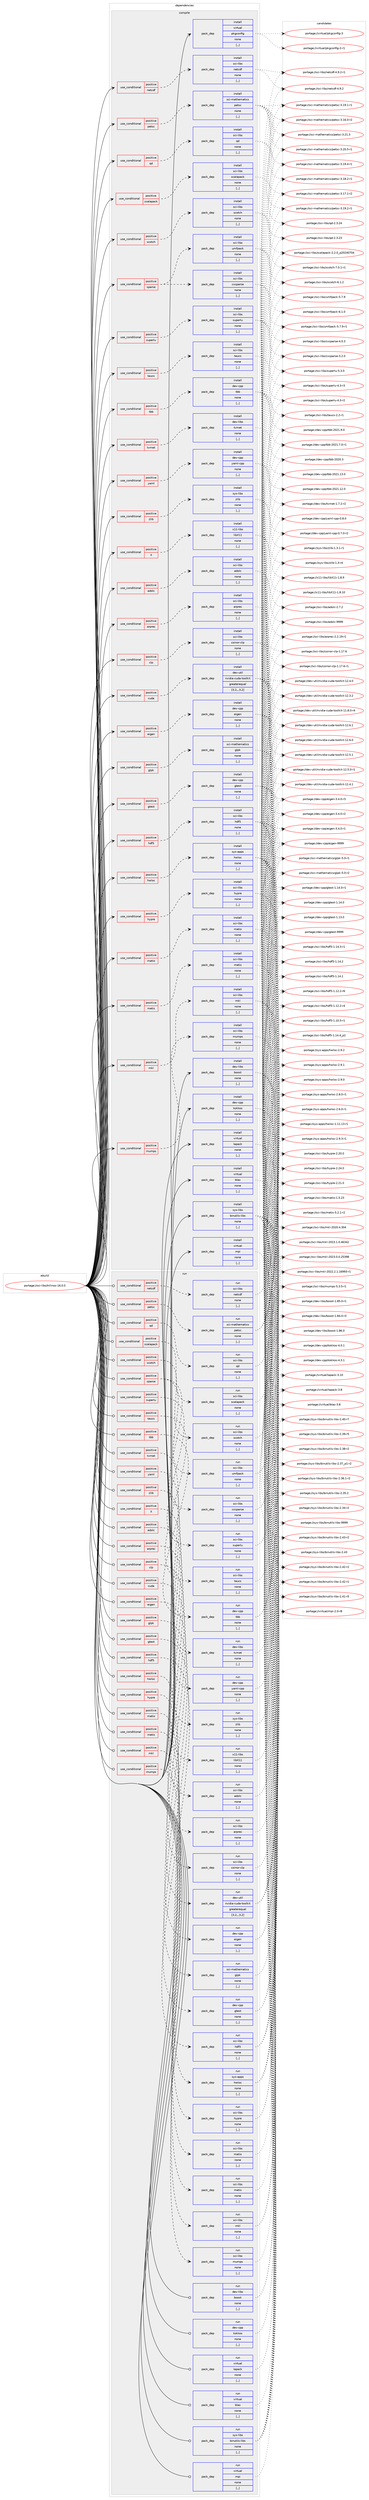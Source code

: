 digraph prolog {

# *************
# Graph options
# *************

newrank=true;
concentrate=true;
compound=true;
graph [rankdir=LR,fontname=Helvetica,fontsize=10,ranksep=1.5];#, ranksep=2.5, nodesep=0.2];
edge  [arrowhead=vee];
node  [fontname=Helvetica,fontsize=10];

# **********
# The ebuild
# **********

subgraph cluster_leftcol {
color=gray;
label=<<i>ebuild</i>>;
id [label="portage://sci-libs/trilinos-16.0.0", color=red, width=4, href="../sci-libs/trilinos-16.0.0.svg"];
}

# ****************
# The dependencies
# ****************

subgraph cluster_midcol {
color=gray;
label=<<i>dependencies</i>>;
subgraph cluster_compile {
fillcolor="#eeeeee";
style=filled;
label=<<i>compile</i>>;
subgraph cond241198 {
dependency915410 [label=<<TABLE BORDER="0" CELLBORDER="1" CELLSPACING="0" CELLPADDING="4"><TR><TD ROWSPAN="3" CELLPADDING="10">use_conditional</TD></TR><TR><TD>positive</TD></TR><TR><TD>X</TD></TR></TABLE>>, shape=none, color=red];
subgraph pack667593 {
dependency915411 [label=<<TABLE BORDER="0" CELLBORDER="1" CELLSPACING="0" CELLPADDING="4" WIDTH="220"><TR><TD ROWSPAN="6" CELLPADDING="30">pack_dep</TD></TR><TR><TD WIDTH="110">install</TD></TR><TR><TD>x11-libs</TD></TR><TR><TD>libX11</TD></TR><TR><TD>none</TD></TR><TR><TD>[,,]</TD></TR></TABLE>>, shape=none, color=blue];
}
dependency915410:e -> dependency915411:w [weight=20,style="dashed",arrowhead="vee"];
}
id:e -> dependency915410:w [weight=20,style="solid",arrowhead="vee"];
subgraph cond241199 {
dependency915412 [label=<<TABLE BORDER="0" CELLBORDER="1" CELLSPACING="0" CELLPADDING="4"><TR><TD ROWSPAN="3" CELLPADDING="10">use_conditional</TD></TR><TR><TD>positive</TD></TR><TR><TD>adolc</TD></TR></TABLE>>, shape=none, color=red];
subgraph pack667594 {
dependency915413 [label=<<TABLE BORDER="0" CELLBORDER="1" CELLSPACING="0" CELLPADDING="4" WIDTH="220"><TR><TD ROWSPAN="6" CELLPADDING="30">pack_dep</TD></TR><TR><TD WIDTH="110">install</TD></TR><TR><TD>sci-libs</TD></TR><TR><TD>adolc</TD></TR><TR><TD>none</TD></TR><TR><TD>[,,]</TD></TR></TABLE>>, shape=none, color=blue];
}
dependency915412:e -> dependency915413:w [weight=20,style="dashed",arrowhead="vee"];
}
id:e -> dependency915412:w [weight=20,style="solid",arrowhead="vee"];
subgraph cond241200 {
dependency915414 [label=<<TABLE BORDER="0" CELLBORDER="1" CELLSPACING="0" CELLPADDING="4"><TR><TD ROWSPAN="3" CELLPADDING="10">use_conditional</TD></TR><TR><TD>positive</TD></TR><TR><TD>arprec</TD></TR></TABLE>>, shape=none, color=red];
subgraph pack667595 {
dependency915415 [label=<<TABLE BORDER="0" CELLBORDER="1" CELLSPACING="0" CELLPADDING="4" WIDTH="220"><TR><TD ROWSPAN="6" CELLPADDING="30">pack_dep</TD></TR><TR><TD WIDTH="110">install</TD></TR><TR><TD>sci-libs</TD></TR><TR><TD>arprec</TD></TR><TR><TD>none</TD></TR><TR><TD>[,,]</TD></TR></TABLE>>, shape=none, color=blue];
}
dependency915414:e -> dependency915415:w [weight=20,style="dashed",arrowhead="vee"];
}
id:e -> dependency915414:w [weight=20,style="solid",arrowhead="vee"];
subgraph cond241201 {
dependency915416 [label=<<TABLE BORDER="0" CELLBORDER="1" CELLSPACING="0" CELLPADDING="4"><TR><TD ROWSPAN="3" CELLPADDING="10">use_conditional</TD></TR><TR><TD>positive</TD></TR><TR><TD>clp</TD></TR></TABLE>>, shape=none, color=red];
subgraph pack667596 {
dependency915417 [label=<<TABLE BORDER="0" CELLBORDER="1" CELLSPACING="0" CELLPADDING="4" WIDTH="220"><TR><TD ROWSPAN="6" CELLPADDING="30">pack_dep</TD></TR><TR><TD WIDTH="110">install</TD></TR><TR><TD>sci-libs</TD></TR><TR><TD>coinor-clp</TD></TR><TR><TD>none</TD></TR><TR><TD>[,,]</TD></TR></TABLE>>, shape=none, color=blue];
}
dependency915416:e -> dependency915417:w [weight=20,style="dashed",arrowhead="vee"];
}
id:e -> dependency915416:w [weight=20,style="solid",arrowhead="vee"];
subgraph cond241202 {
dependency915418 [label=<<TABLE BORDER="0" CELLBORDER="1" CELLSPACING="0" CELLPADDING="4"><TR><TD ROWSPAN="3" CELLPADDING="10">use_conditional</TD></TR><TR><TD>positive</TD></TR><TR><TD>cuda</TD></TR></TABLE>>, shape=none, color=red];
subgraph pack667597 {
dependency915419 [label=<<TABLE BORDER="0" CELLBORDER="1" CELLSPACING="0" CELLPADDING="4" WIDTH="220"><TR><TD ROWSPAN="6" CELLPADDING="30">pack_dep</TD></TR><TR><TD WIDTH="110">install</TD></TR><TR><TD>dev-util</TD></TR><TR><TD>nvidia-cuda-toolkit</TD></TR><TR><TD>greaterequal</TD></TR><TR><TD>[3.2,,,3.2]</TD></TR></TABLE>>, shape=none, color=blue];
}
dependency915418:e -> dependency915419:w [weight=20,style="dashed",arrowhead="vee"];
}
id:e -> dependency915418:w [weight=20,style="solid",arrowhead="vee"];
subgraph cond241203 {
dependency915420 [label=<<TABLE BORDER="0" CELLBORDER="1" CELLSPACING="0" CELLPADDING="4"><TR><TD ROWSPAN="3" CELLPADDING="10">use_conditional</TD></TR><TR><TD>positive</TD></TR><TR><TD>eigen</TD></TR></TABLE>>, shape=none, color=red];
subgraph pack667598 {
dependency915421 [label=<<TABLE BORDER="0" CELLBORDER="1" CELLSPACING="0" CELLPADDING="4" WIDTH="220"><TR><TD ROWSPAN="6" CELLPADDING="30">pack_dep</TD></TR><TR><TD WIDTH="110">install</TD></TR><TR><TD>dev-cpp</TD></TR><TR><TD>eigen</TD></TR><TR><TD>none</TD></TR><TR><TD>[,,]</TD></TR></TABLE>>, shape=none, color=blue];
}
dependency915420:e -> dependency915421:w [weight=20,style="dashed",arrowhead="vee"];
}
id:e -> dependency915420:w [weight=20,style="solid",arrowhead="vee"];
subgraph cond241204 {
dependency915422 [label=<<TABLE BORDER="0" CELLBORDER="1" CELLSPACING="0" CELLPADDING="4"><TR><TD ROWSPAN="3" CELLPADDING="10">use_conditional</TD></TR><TR><TD>positive</TD></TR><TR><TD>glpk</TD></TR></TABLE>>, shape=none, color=red];
subgraph pack667599 {
dependency915423 [label=<<TABLE BORDER="0" CELLBORDER="1" CELLSPACING="0" CELLPADDING="4" WIDTH="220"><TR><TD ROWSPAN="6" CELLPADDING="30">pack_dep</TD></TR><TR><TD WIDTH="110">install</TD></TR><TR><TD>sci-mathematics</TD></TR><TR><TD>glpk</TD></TR><TR><TD>none</TD></TR><TR><TD>[,,]</TD></TR></TABLE>>, shape=none, color=blue];
}
dependency915422:e -> dependency915423:w [weight=20,style="dashed",arrowhead="vee"];
}
id:e -> dependency915422:w [weight=20,style="solid",arrowhead="vee"];
subgraph cond241205 {
dependency915424 [label=<<TABLE BORDER="0" CELLBORDER="1" CELLSPACING="0" CELLPADDING="4"><TR><TD ROWSPAN="3" CELLPADDING="10">use_conditional</TD></TR><TR><TD>positive</TD></TR><TR><TD>gtest</TD></TR></TABLE>>, shape=none, color=red];
subgraph pack667600 {
dependency915425 [label=<<TABLE BORDER="0" CELLBORDER="1" CELLSPACING="0" CELLPADDING="4" WIDTH="220"><TR><TD ROWSPAN="6" CELLPADDING="30">pack_dep</TD></TR><TR><TD WIDTH="110">install</TD></TR><TR><TD>dev-cpp</TD></TR><TR><TD>gtest</TD></TR><TR><TD>none</TD></TR><TR><TD>[,,]</TD></TR></TABLE>>, shape=none, color=blue];
}
dependency915424:e -> dependency915425:w [weight=20,style="dashed",arrowhead="vee"];
}
id:e -> dependency915424:w [weight=20,style="solid",arrowhead="vee"];
subgraph cond241206 {
dependency915426 [label=<<TABLE BORDER="0" CELLBORDER="1" CELLSPACING="0" CELLPADDING="4"><TR><TD ROWSPAN="3" CELLPADDING="10">use_conditional</TD></TR><TR><TD>positive</TD></TR><TR><TD>hdf5</TD></TR></TABLE>>, shape=none, color=red];
subgraph pack667601 {
dependency915427 [label=<<TABLE BORDER="0" CELLBORDER="1" CELLSPACING="0" CELLPADDING="4" WIDTH="220"><TR><TD ROWSPAN="6" CELLPADDING="30">pack_dep</TD></TR><TR><TD WIDTH="110">install</TD></TR><TR><TD>sci-libs</TD></TR><TR><TD>hdf5</TD></TR><TR><TD>none</TD></TR><TR><TD>[,,]</TD></TR></TABLE>>, shape=none, color=blue];
}
dependency915426:e -> dependency915427:w [weight=20,style="dashed",arrowhead="vee"];
}
id:e -> dependency915426:w [weight=20,style="solid",arrowhead="vee"];
subgraph cond241207 {
dependency915428 [label=<<TABLE BORDER="0" CELLBORDER="1" CELLSPACING="0" CELLPADDING="4"><TR><TD ROWSPAN="3" CELLPADDING="10">use_conditional</TD></TR><TR><TD>positive</TD></TR><TR><TD>hwloc</TD></TR></TABLE>>, shape=none, color=red];
subgraph pack667602 {
dependency915429 [label=<<TABLE BORDER="0" CELLBORDER="1" CELLSPACING="0" CELLPADDING="4" WIDTH="220"><TR><TD ROWSPAN="6" CELLPADDING="30">pack_dep</TD></TR><TR><TD WIDTH="110">install</TD></TR><TR><TD>sys-apps</TD></TR><TR><TD>hwloc</TD></TR><TR><TD>none</TD></TR><TR><TD>[,,]</TD></TR></TABLE>>, shape=none, color=blue];
}
dependency915428:e -> dependency915429:w [weight=20,style="dashed",arrowhead="vee"];
}
id:e -> dependency915428:w [weight=20,style="solid",arrowhead="vee"];
subgraph cond241208 {
dependency915430 [label=<<TABLE BORDER="0" CELLBORDER="1" CELLSPACING="0" CELLPADDING="4"><TR><TD ROWSPAN="3" CELLPADDING="10">use_conditional</TD></TR><TR><TD>positive</TD></TR><TR><TD>hypre</TD></TR></TABLE>>, shape=none, color=red];
subgraph pack667603 {
dependency915431 [label=<<TABLE BORDER="0" CELLBORDER="1" CELLSPACING="0" CELLPADDING="4" WIDTH="220"><TR><TD ROWSPAN="6" CELLPADDING="30">pack_dep</TD></TR><TR><TD WIDTH="110">install</TD></TR><TR><TD>sci-libs</TD></TR><TR><TD>hypre</TD></TR><TR><TD>none</TD></TR><TR><TD>[,,]</TD></TR></TABLE>>, shape=none, color=blue];
}
dependency915430:e -> dependency915431:w [weight=20,style="dashed",arrowhead="vee"];
}
id:e -> dependency915430:w [weight=20,style="solid",arrowhead="vee"];
subgraph cond241209 {
dependency915432 [label=<<TABLE BORDER="0" CELLBORDER="1" CELLSPACING="0" CELLPADDING="4"><TR><TD ROWSPAN="3" CELLPADDING="10">use_conditional</TD></TR><TR><TD>positive</TD></TR><TR><TD>matio</TD></TR></TABLE>>, shape=none, color=red];
subgraph pack667604 {
dependency915433 [label=<<TABLE BORDER="0" CELLBORDER="1" CELLSPACING="0" CELLPADDING="4" WIDTH="220"><TR><TD ROWSPAN="6" CELLPADDING="30">pack_dep</TD></TR><TR><TD WIDTH="110">install</TD></TR><TR><TD>sci-libs</TD></TR><TR><TD>matio</TD></TR><TR><TD>none</TD></TR><TR><TD>[,,]</TD></TR></TABLE>>, shape=none, color=blue];
}
dependency915432:e -> dependency915433:w [weight=20,style="dashed",arrowhead="vee"];
}
id:e -> dependency915432:w [weight=20,style="solid",arrowhead="vee"];
subgraph cond241210 {
dependency915434 [label=<<TABLE BORDER="0" CELLBORDER="1" CELLSPACING="0" CELLPADDING="4"><TR><TD ROWSPAN="3" CELLPADDING="10">use_conditional</TD></TR><TR><TD>positive</TD></TR><TR><TD>metis</TD></TR></TABLE>>, shape=none, color=red];
subgraph pack667605 {
dependency915435 [label=<<TABLE BORDER="0" CELLBORDER="1" CELLSPACING="0" CELLPADDING="4" WIDTH="220"><TR><TD ROWSPAN="6" CELLPADDING="30">pack_dep</TD></TR><TR><TD WIDTH="110">install</TD></TR><TR><TD>sci-libs</TD></TR><TR><TD>metis</TD></TR><TR><TD>none</TD></TR><TR><TD>[,,]</TD></TR></TABLE>>, shape=none, color=blue];
}
dependency915434:e -> dependency915435:w [weight=20,style="dashed",arrowhead="vee"];
}
id:e -> dependency915434:w [weight=20,style="solid",arrowhead="vee"];
subgraph cond241211 {
dependency915436 [label=<<TABLE BORDER="0" CELLBORDER="1" CELLSPACING="0" CELLPADDING="4"><TR><TD ROWSPAN="3" CELLPADDING="10">use_conditional</TD></TR><TR><TD>positive</TD></TR><TR><TD>mkl</TD></TR></TABLE>>, shape=none, color=red];
subgraph pack667606 {
dependency915437 [label=<<TABLE BORDER="0" CELLBORDER="1" CELLSPACING="0" CELLPADDING="4" WIDTH="220"><TR><TD ROWSPAN="6" CELLPADDING="30">pack_dep</TD></TR><TR><TD WIDTH="110">install</TD></TR><TR><TD>sci-libs</TD></TR><TR><TD>mkl</TD></TR><TR><TD>none</TD></TR><TR><TD>[,,]</TD></TR></TABLE>>, shape=none, color=blue];
}
dependency915436:e -> dependency915437:w [weight=20,style="dashed",arrowhead="vee"];
}
id:e -> dependency915436:w [weight=20,style="solid",arrowhead="vee"];
subgraph cond241212 {
dependency915438 [label=<<TABLE BORDER="0" CELLBORDER="1" CELLSPACING="0" CELLPADDING="4"><TR><TD ROWSPAN="3" CELLPADDING="10">use_conditional</TD></TR><TR><TD>positive</TD></TR><TR><TD>mumps</TD></TR></TABLE>>, shape=none, color=red];
subgraph pack667607 {
dependency915439 [label=<<TABLE BORDER="0" CELLBORDER="1" CELLSPACING="0" CELLPADDING="4" WIDTH="220"><TR><TD ROWSPAN="6" CELLPADDING="30">pack_dep</TD></TR><TR><TD WIDTH="110">install</TD></TR><TR><TD>sci-libs</TD></TR><TR><TD>mumps</TD></TR><TR><TD>none</TD></TR><TR><TD>[,,]</TD></TR></TABLE>>, shape=none, color=blue];
}
dependency915438:e -> dependency915439:w [weight=20,style="dashed",arrowhead="vee"];
}
id:e -> dependency915438:w [weight=20,style="solid",arrowhead="vee"];
subgraph cond241213 {
dependency915440 [label=<<TABLE BORDER="0" CELLBORDER="1" CELLSPACING="0" CELLPADDING="4"><TR><TD ROWSPAN="3" CELLPADDING="10">use_conditional</TD></TR><TR><TD>positive</TD></TR><TR><TD>netcdf</TD></TR></TABLE>>, shape=none, color=red];
subgraph pack667608 {
dependency915441 [label=<<TABLE BORDER="0" CELLBORDER="1" CELLSPACING="0" CELLPADDING="4" WIDTH="220"><TR><TD ROWSPAN="6" CELLPADDING="30">pack_dep</TD></TR><TR><TD WIDTH="110">install</TD></TR><TR><TD>sci-libs</TD></TR><TR><TD>netcdf</TD></TR><TR><TD>none</TD></TR><TR><TD>[,,]</TD></TR></TABLE>>, shape=none, color=blue];
}
dependency915440:e -> dependency915441:w [weight=20,style="dashed",arrowhead="vee"];
}
id:e -> dependency915440:w [weight=20,style="solid",arrowhead="vee"];
subgraph cond241214 {
dependency915442 [label=<<TABLE BORDER="0" CELLBORDER="1" CELLSPACING="0" CELLPADDING="4"><TR><TD ROWSPAN="3" CELLPADDING="10">use_conditional</TD></TR><TR><TD>positive</TD></TR><TR><TD>petsc</TD></TR></TABLE>>, shape=none, color=red];
subgraph pack667609 {
dependency915443 [label=<<TABLE BORDER="0" CELLBORDER="1" CELLSPACING="0" CELLPADDING="4" WIDTH="220"><TR><TD ROWSPAN="6" CELLPADDING="30">pack_dep</TD></TR><TR><TD WIDTH="110">install</TD></TR><TR><TD>sci-mathematics</TD></TR><TR><TD>petsc</TD></TR><TR><TD>none</TD></TR><TR><TD>[,,]</TD></TR></TABLE>>, shape=none, color=blue];
}
dependency915442:e -> dependency915443:w [weight=20,style="dashed",arrowhead="vee"];
}
id:e -> dependency915442:w [weight=20,style="solid",arrowhead="vee"];
subgraph cond241215 {
dependency915444 [label=<<TABLE BORDER="0" CELLBORDER="1" CELLSPACING="0" CELLPADDING="4"><TR><TD ROWSPAN="3" CELLPADDING="10">use_conditional</TD></TR><TR><TD>positive</TD></TR><TR><TD>qd</TD></TR></TABLE>>, shape=none, color=red];
subgraph pack667610 {
dependency915445 [label=<<TABLE BORDER="0" CELLBORDER="1" CELLSPACING="0" CELLPADDING="4" WIDTH="220"><TR><TD ROWSPAN="6" CELLPADDING="30">pack_dep</TD></TR><TR><TD WIDTH="110">install</TD></TR><TR><TD>sci-libs</TD></TR><TR><TD>qd</TD></TR><TR><TD>none</TD></TR><TR><TD>[,,]</TD></TR></TABLE>>, shape=none, color=blue];
}
dependency915444:e -> dependency915445:w [weight=20,style="dashed",arrowhead="vee"];
}
id:e -> dependency915444:w [weight=20,style="solid",arrowhead="vee"];
subgraph cond241216 {
dependency915446 [label=<<TABLE BORDER="0" CELLBORDER="1" CELLSPACING="0" CELLPADDING="4"><TR><TD ROWSPAN="3" CELLPADDING="10">use_conditional</TD></TR><TR><TD>positive</TD></TR><TR><TD>scalapack</TD></TR></TABLE>>, shape=none, color=red];
subgraph pack667611 {
dependency915447 [label=<<TABLE BORDER="0" CELLBORDER="1" CELLSPACING="0" CELLPADDING="4" WIDTH="220"><TR><TD ROWSPAN="6" CELLPADDING="30">pack_dep</TD></TR><TR><TD WIDTH="110">install</TD></TR><TR><TD>sci-libs</TD></TR><TR><TD>scalapack</TD></TR><TR><TD>none</TD></TR><TR><TD>[,,]</TD></TR></TABLE>>, shape=none, color=blue];
}
dependency915446:e -> dependency915447:w [weight=20,style="dashed",arrowhead="vee"];
}
id:e -> dependency915446:w [weight=20,style="solid",arrowhead="vee"];
subgraph cond241217 {
dependency915448 [label=<<TABLE BORDER="0" CELLBORDER="1" CELLSPACING="0" CELLPADDING="4"><TR><TD ROWSPAN="3" CELLPADDING="10">use_conditional</TD></TR><TR><TD>positive</TD></TR><TR><TD>scotch</TD></TR></TABLE>>, shape=none, color=red];
subgraph pack667612 {
dependency915449 [label=<<TABLE BORDER="0" CELLBORDER="1" CELLSPACING="0" CELLPADDING="4" WIDTH="220"><TR><TD ROWSPAN="6" CELLPADDING="30">pack_dep</TD></TR><TR><TD WIDTH="110">install</TD></TR><TR><TD>sci-libs</TD></TR><TR><TD>scotch</TD></TR><TR><TD>none</TD></TR><TR><TD>[,,]</TD></TR></TABLE>>, shape=none, color=blue];
}
dependency915448:e -> dependency915449:w [weight=20,style="dashed",arrowhead="vee"];
}
id:e -> dependency915448:w [weight=20,style="solid",arrowhead="vee"];
subgraph cond241218 {
dependency915450 [label=<<TABLE BORDER="0" CELLBORDER="1" CELLSPACING="0" CELLPADDING="4"><TR><TD ROWSPAN="3" CELLPADDING="10">use_conditional</TD></TR><TR><TD>positive</TD></TR><TR><TD>sparse</TD></TR></TABLE>>, shape=none, color=red];
subgraph pack667613 {
dependency915451 [label=<<TABLE BORDER="0" CELLBORDER="1" CELLSPACING="0" CELLPADDING="4" WIDTH="220"><TR><TD ROWSPAN="6" CELLPADDING="30">pack_dep</TD></TR><TR><TD WIDTH="110">install</TD></TR><TR><TD>sci-libs</TD></TR><TR><TD>cxsparse</TD></TR><TR><TD>none</TD></TR><TR><TD>[,,]</TD></TR></TABLE>>, shape=none, color=blue];
}
dependency915450:e -> dependency915451:w [weight=20,style="dashed",arrowhead="vee"];
subgraph pack667614 {
dependency915452 [label=<<TABLE BORDER="0" CELLBORDER="1" CELLSPACING="0" CELLPADDING="4" WIDTH="220"><TR><TD ROWSPAN="6" CELLPADDING="30">pack_dep</TD></TR><TR><TD WIDTH="110">install</TD></TR><TR><TD>sci-libs</TD></TR><TR><TD>umfpack</TD></TR><TR><TD>none</TD></TR><TR><TD>[,,]</TD></TR></TABLE>>, shape=none, color=blue];
}
dependency915450:e -> dependency915452:w [weight=20,style="dashed",arrowhead="vee"];
}
id:e -> dependency915450:w [weight=20,style="solid",arrowhead="vee"];
subgraph cond241219 {
dependency915453 [label=<<TABLE BORDER="0" CELLBORDER="1" CELLSPACING="0" CELLPADDING="4"><TR><TD ROWSPAN="3" CELLPADDING="10">use_conditional</TD></TR><TR><TD>positive</TD></TR><TR><TD>superlu</TD></TR></TABLE>>, shape=none, color=red];
subgraph pack667615 {
dependency915454 [label=<<TABLE BORDER="0" CELLBORDER="1" CELLSPACING="0" CELLPADDING="4" WIDTH="220"><TR><TD ROWSPAN="6" CELLPADDING="30">pack_dep</TD></TR><TR><TD WIDTH="110">install</TD></TR><TR><TD>sci-libs</TD></TR><TR><TD>superlu</TD></TR><TR><TD>none</TD></TR><TR><TD>[,,]</TD></TR></TABLE>>, shape=none, color=blue];
}
dependency915453:e -> dependency915454:w [weight=20,style="dashed",arrowhead="vee"];
}
id:e -> dependency915453:w [weight=20,style="solid",arrowhead="vee"];
subgraph cond241220 {
dependency915455 [label=<<TABLE BORDER="0" CELLBORDER="1" CELLSPACING="0" CELLPADDING="4"><TR><TD ROWSPAN="3" CELLPADDING="10">use_conditional</TD></TR><TR><TD>positive</TD></TR><TR><TD>taucs</TD></TR></TABLE>>, shape=none, color=red];
subgraph pack667616 {
dependency915456 [label=<<TABLE BORDER="0" CELLBORDER="1" CELLSPACING="0" CELLPADDING="4" WIDTH="220"><TR><TD ROWSPAN="6" CELLPADDING="30">pack_dep</TD></TR><TR><TD WIDTH="110">install</TD></TR><TR><TD>sci-libs</TD></TR><TR><TD>taucs</TD></TR><TR><TD>none</TD></TR><TR><TD>[,,]</TD></TR></TABLE>>, shape=none, color=blue];
}
dependency915455:e -> dependency915456:w [weight=20,style="dashed",arrowhead="vee"];
}
id:e -> dependency915455:w [weight=20,style="solid",arrowhead="vee"];
subgraph cond241221 {
dependency915457 [label=<<TABLE BORDER="0" CELLBORDER="1" CELLSPACING="0" CELLPADDING="4"><TR><TD ROWSPAN="3" CELLPADDING="10">use_conditional</TD></TR><TR><TD>positive</TD></TR><TR><TD>tbb</TD></TR></TABLE>>, shape=none, color=red];
subgraph pack667617 {
dependency915458 [label=<<TABLE BORDER="0" CELLBORDER="1" CELLSPACING="0" CELLPADDING="4" WIDTH="220"><TR><TD ROWSPAN="6" CELLPADDING="30">pack_dep</TD></TR><TR><TD WIDTH="110">install</TD></TR><TR><TD>dev-cpp</TD></TR><TR><TD>tbb</TD></TR><TR><TD>none</TD></TR><TR><TD>[,,]</TD></TR></TABLE>>, shape=none, color=blue];
}
dependency915457:e -> dependency915458:w [weight=20,style="dashed",arrowhead="vee"];
}
id:e -> dependency915457:w [weight=20,style="solid",arrowhead="vee"];
subgraph cond241222 {
dependency915459 [label=<<TABLE BORDER="0" CELLBORDER="1" CELLSPACING="0" CELLPADDING="4"><TR><TD ROWSPAN="3" CELLPADDING="10">use_conditional</TD></TR><TR><TD>positive</TD></TR><TR><TD>tvmet</TD></TR></TABLE>>, shape=none, color=red];
subgraph pack667618 {
dependency915460 [label=<<TABLE BORDER="0" CELLBORDER="1" CELLSPACING="0" CELLPADDING="4" WIDTH="220"><TR><TD ROWSPAN="6" CELLPADDING="30">pack_dep</TD></TR><TR><TD WIDTH="110">install</TD></TR><TR><TD>dev-libs</TD></TR><TR><TD>tvmet</TD></TR><TR><TD>none</TD></TR><TR><TD>[,,]</TD></TR></TABLE>>, shape=none, color=blue];
}
dependency915459:e -> dependency915460:w [weight=20,style="dashed",arrowhead="vee"];
}
id:e -> dependency915459:w [weight=20,style="solid",arrowhead="vee"];
subgraph cond241223 {
dependency915461 [label=<<TABLE BORDER="0" CELLBORDER="1" CELLSPACING="0" CELLPADDING="4"><TR><TD ROWSPAN="3" CELLPADDING="10">use_conditional</TD></TR><TR><TD>positive</TD></TR><TR><TD>yaml</TD></TR></TABLE>>, shape=none, color=red];
subgraph pack667619 {
dependency915462 [label=<<TABLE BORDER="0" CELLBORDER="1" CELLSPACING="0" CELLPADDING="4" WIDTH="220"><TR><TD ROWSPAN="6" CELLPADDING="30">pack_dep</TD></TR><TR><TD WIDTH="110">install</TD></TR><TR><TD>dev-cpp</TD></TR><TR><TD>yaml-cpp</TD></TR><TR><TD>none</TD></TR><TR><TD>[,,]</TD></TR></TABLE>>, shape=none, color=blue];
}
dependency915461:e -> dependency915462:w [weight=20,style="dashed",arrowhead="vee"];
}
id:e -> dependency915461:w [weight=20,style="solid",arrowhead="vee"];
subgraph cond241224 {
dependency915463 [label=<<TABLE BORDER="0" CELLBORDER="1" CELLSPACING="0" CELLPADDING="4"><TR><TD ROWSPAN="3" CELLPADDING="10">use_conditional</TD></TR><TR><TD>positive</TD></TR><TR><TD>zlib</TD></TR></TABLE>>, shape=none, color=red];
subgraph pack667620 {
dependency915464 [label=<<TABLE BORDER="0" CELLBORDER="1" CELLSPACING="0" CELLPADDING="4" WIDTH="220"><TR><TD ROWSPAN="6" CELLPADDING="30">pack_dep</TD></TR><TR><TD WIDTH="110">install</TD></TR><TR><TD>sys-libs</TD></TR><TR><TD>zlib</TD></TR><TR><TD>none</TD></TR><TR><TD>[,,]</TD></TR></TABLE>>, shape=none, color=blue];
}
dependency915463:e -> dependency915464:w [weight=20,style="dashed",arrowhead="vee"];
}
id:e -> dependency915463:w [weight=20,style="solid",arrowhead="vee"];
subgraph pack667621 {
dependency915465 [label=<<TABLE BORDER="0" CELLBORDER="1" CELLSPACING="0" CELLPADDING="4" WIDTH="220"><TR><TD ROWSPAN="6" CELLPADDING="30">pack_dep</TD></TR><TR><TD WIDTH="110">install</TD></TR><TR><TD>dev-libs</TD></TR><TR><TD>boost</TD></TR><TR><TD>none</TD></TR><TR><TD>[,,]</TD></TR></TABLE>>, shape=none, color=blue];
}
id:e -> dependency915465:w [weight=20,style="solid",arrowhead="vee"];
subgraph pack667622 {
dependency915466 [label=<<TABLE BORDER="0" CELLBORDER="1" CELLSPACING="0" CELLPADDING="4" WIDTH="220"><TR><TD ROWSPAN="6" CELLPADDING="30">pack_dep</TD></TR><TR><TD WIDTH="110">install</TD></TR><TR><TD>sys-libs</TD></TR><TR><TD>binutils-libs</TD></TR><TR><TD>none</TD></TR><TR><TD>[,,]</TD></TR></TABLE>>, shape=none, color=blue];
}
id:e -> dependency915466:w [weight=20,style="solid",arrowhead="vee"];
subgraph pack667623 {
dependency915467 [label=<<TABLE BORDER="0" CELLBORDER="1" CELLSPACING="0" CELLPADDING="4" WIDTH="220"><TR><TD ROWSPAN="6" CELLPADDING="30">pack_dep</TD></TR><TR><TD WIDTH="110">install</TD></TR><TR><TD>virtual</TD></TR><TR><TD>blas</TD></TR><TR><TD>none</TD></TR><TR><TD>[,,]</TD></TR></TABLE>>, shape=none, color=blue];
}
id:e -> dependency915467:w [weight=20,style="solid",arrowhead="vee"];
subgraph pack667624 {
dependency915468 [label=<<TABLE BORDER="0" CELLBORDER="1" CELLSPACING="0" CELLPADDING="4" WIDTH="220"><TR><TD ROWSPAN="6" CELLPADDING="30">pack_dep</TD></TR><TR><TD WIDTH="110">install</TD></TR><TR><TD>virtual</TD></TR><TR><TD>lapack</TD></TR><TR><TD>none</TD></TR><TR><TD>[,,]</TD></TR></TABLE>>, shape=none, color=blue];
}
id:e -> dependency915468:w [weight=20,style="solid",arrowhead="vee"];
subgraph pack667625 {
dependency915469 [label=<<TABLE BORDER="0" CELLBORDER="1" CELLSPACING="0" CELLPADDING="4" WIDTH="220"><TR><TD ROWSPAN="6" CELLPADDING="30">pack_dep</TD></TR><TR><TD WIDTH="110">install</TD></TR><TR><TD>virtual</TD></TR><TR><TD>mpi</TD></TR><TR><TD>none</TD></TR><TR><TD>[,,]</TD></TR></TABLE>>, shape=none, color=blue];
}
id:e -> dependency915469:w [weight=20,style="solid",arrowhead="vee"];
subgraph pack667626 {
dependency915470 [label=<<TABLE BORDER="0" CELLBORDER="1" CELLSPACING="0" CELLPADDING="4" WIDTH="220"><TR><TD ROWSPAN="6" CELLPADDING="30">pack_dep</TD></TR><TR><TD WIDTH="110">install</TD></TR><TR><TD>virtual</TD></TR><TR><TD>pkgconfig</TD></TR><TR><TD>none</TD></TR><TR><TD>[,,]</TD></TR></TABLE>>, shape=none, color=blue];
}
id:e -> dependency915470:w [weight=20,style="solid",arrowhead="vee"];
subgraph pack667627 {
dependency915471 [label=<<TABLE BORDER="0" CELLBORDER="1" CELLSPACING="0" CELLPADDING="4" WIDTH="220"><TR><TD ROWSPAN="6" CELLPADDING="30">pack_dep</TD></TR><TR><TD WIDTH="110">install</TD></TR><TR><TD>dev-cpp</TD></TR><TR><TD>kokkos</TD></TR><TR><TD>none</TD></TR><TR><TD>[,,]</TD></TR></TABLE>>, shape=none, color=blue];
}
id:e -> dependency915471:w [weight=20,style="solid",arrowhead="vee"];
}
subgraph cluster_compileandrun {
fillcolor="#eeeeee";
style=filled;
label=<<i>compile and run</i>>;
}
subgraph cluster_run {
fillcolor="#eeeeee";
style=filled;
label=<<i>run</i>>;
subgraph cond241225 {
dependency915472 [label=<<TABLE BORDER="0" CELLBORDER="1" CELLSPACING="0" CELLPADDING="4"><TR><TD ROWSPAN="3" CELLPADDING="10">use_conditional</TD></TR><TR><TD>positive</TD></TR><TR><TD>X</TD></TR></TABLE>>, shape=none, color=red];
subgraph pack667628 {
dependency915473 [label=<<TABLE BORDER="0" CELLBORDER="1" CELLSPACING="0" CELLPADDING="4" WIDTH="220"><TR><TD ROWSPAN="6" CELLPADDING="30">pack_dep</TD></TR><TR><TD WIDTH="110">run</TD></TR><TR><TD>x11-libs</TD></TR><TR><TD>libX11</TD></TR><TR><TD>none</TD></TR><TR><TD>[,,]</TD></TR></TABLE>>, shape=none, color=blue];
}
dependency915472:e -> dependency915473:w [weight=20,style="dashed",arrowhead="vee"];
}
id:e -> dependency915472:w [weight=20,style="solid",arrowhead="odot"];
subgraph cond241226 {
dependency915474 [label=<<TABLE BORDER="0" CELLBORDER="1" CELLSPACING="0" CELLPADDING="4"><TR><TD ROWSPAN="3" CELLPADDING="10">use_conditional</TD></TR><TR><TD>positive</TD></TR><TR><TD>adolc</TD></TR></TABLE>>, shape=none, color=red];
subgraph pack667629 {
dependency915475 [label=<<TABLE BORDER="0" CELLBORDER="1" CELLSPACING="0" CELLPADDING="4" WIDTH="220"><TR><TD ROWSPAN="6" CELLPADDING="30">pack_dep</TD></TR><TR><TD WIDTH="110">run</TD></TR><TR><TD>sci-libs</TD></TR><TR><TD>adolc</TD></TR><TR><TD>none</TD></TR><TR><TD>[,,]</TD></TR></TABLE>>, shape=none, color=blue];
}
dependency915474:e -> dependency915475:w [weight=20,style="dashed",arrowhead="vee"];
}
id:e -> dependency915474:w [weight=20,style="solid",arrowhead="odot"];
subgraph cond241227 {
dependency915476 [label=<<TABLE BORDER="0" CELLBORDER="1" CELLSPACING="0" CELLPADDING="4"><TR><TD ROWSPAN="3" CELLPADDING="10">use_conditional</TD></TR><TR><TD>positive</TD></TR><TR><TD>arprec</TD></TR></TABLE>>, shape=none, color=red];
subgraph pack667630 {
dependency915477 [label=<<TABLE BORDER="0" CELLBORDER="1" CELLSPACING="0" CELLPADDING="4" WIDTH="220"><TR><TD ROWSPAN="6" CELLPADDING="30">pack_dep</TD></TR><TR><TD WIDTH="110">run</TD></TR><TR><TD>sci-libs</TD></TR><TR><TD>arprec</TD></TR><TR><TD>none</TD></TR><TR><TD>[,,]</TD></TR></TABLE>>, shape=none, color=blue];
}
dependency915476:e -> dependency915477:w [weight=20,style="dashed",arrowhead="vee"];
}
id:e -> dependency915476:w [weight=20,style="solid",arrowhead="odot"];
subgraph cond241228 {
dependency915478 [label=<<TABLE BORDER="0" CELLBORDER="1" CELLSPACING="0" CELLPADDING="4"><TR><TD ROWSPAN="3" CELLPADDING="10">use_conditional</TD></TR><TR><TD>positive</TD></TR><TR><TD>clp</TD></TR></TABLE>>, shape=none, color=red];
subgraph pack667631 {
dependency915479 [label=<<TABLE BORDER="0" CELLBORDER="1" CELLSPACING="0" CELLPADDING="4" WIDTH="220"><TR><TD ROWSPAN="6" CELLPADDING="30">pack_dep</TD></TR><TR><TD WIDTH="110">run</TD></TR><TR><TD>sci-libs</TD></TR><TR><TD>coinor-clp</TD></TR><TR><TD>none</TD></TR><TR><TD>[,,]</TD></TR></TABLE>>, shape=none, color=blue];
}
dependency915478:e -> dependency915479:w [weight=20,style="dashed",arrowhead="vee"];
}
id:e -> dependency915478:w [weight=20,style="solid",arrowhead="odot"];
subgraph cond241229 {
dependency915480 [label=<<TABLE BORDER="0" CELLBORDER="1" CELLSPACING="0" CELLPADDING="4"><TR><TD ROWSPAN="3" CELLPADDING="10">use_conditional</TD></TR><TR><TD>positive</TD></TR><TR><TD>cuda</TD></TR></TABLE>>, shape=none, color=red];
subgraph pack667632 {
dependency915481 [label=<<TABLE BORDER="0" CELLBORDER="1" CELLSPACING="0" CELLPADDING="4" WIDTH="220"><TR><TD ROWSPAN="6" CELLPADDING="30">pack_dep</TD></TR><TR><TD WIDTH="110">run</TD></TR><TR><TD>dev-util</TD></TR><TR><TD>nvidia-cuda-toolkit</TD></TR><TR><TD>greaterequal</TD></TR><TR><TD>[3.2,,,3.2]</TD></TR></TABLE>>, shape=none, color=blue];
}
dependency915480:e -> dependency915481:w [weight=20,style="dashed",arrowhead="vee"];
}
id:e -> dependency915480:w [weight=20,style="solid",arrowhead="odot"];
subgraph cond241230 {
dependency915482 [label=<<TABLE BORDER="0" CELLBORDER="1" CELLSPACING="0" CELLPADDING="4"><TR><TD ROWSPAN="3" CELLPADDING="10">use_conditional</TD></TR><TR><TD>positive</TD></TR><TR><TD>eigen</TD></TR></TABLE>>, shape=none, color=red];
subgraph pack667633 {
dependency915483 [label=<<TABLE BORDER="0" CELLBORDER="1" CELLSPACING="0" CELLPADDING="4" WIDTH="220"><TR><TD ROWSPAN="6" CELLPADDING="30">pack_dep</TD></TR><TR><TD WIDTH="110">run</TD></TR><TR><TD>dev-cpp</TD></TR><TR><TD>eigen</TD></TR><TR><TD>none</TD></TR><TR><TD>[,,]</TD></TR></TABLE>>, shape=none, color=blue];
}
dependency915482:e -> dependency915483:w [weight=20,style="dashed",arrowhead="vee"];
}
id:e -> dependency915482:w [weight=20,style="solid",arrowhead="odot"];
subgraph cond241231 {
dependency915484 [label=<<TABLE BORDER="0" CELLBORDER="1" CELLSPACING="0" CELLPADDING="4"><TR><TD ROWSPAN="3" CELLPADDING="10">use_conditional</TD></TR><TR><TD>positive</TD></TR><TR><TD>glpk</TD></TR></TABLE>>, shape=none, color=red];
subgraph pack667634 {
dependency915485 [label=<<TABLE BORDER="0" CELLBORDER="1" CELLSPACING="0" CELLPADDING="4" WIDTH="220"><TR><TD ROWSPAN="6" CELLPADDING="30">pack_dep</TD></TR><TR><TD WIDTH="110">run</TD></TR><TR><TD>sci-mathematics</TD></TR><TR><TD>glpk</TD></TR><TR><TD>none</TD></TR><TR><TD>[,,]</TD></TR></TABLE>>, shape=none, color=blue];
}
dependency915484:e -> dependency915485:w [weight=20,style="dashed",arrowhead="vee"];
}
id:e -> dependency915484:w [weight=20,style="solid",arrowhead="odot"];
subgraph cond241232 {
dependency915486 [label=<<TABLE BORDER="0" CELLBORDER="1" CELLSPACING="0" CELLPADDING="4"><TR><TD ROWSPAN="3" CELLPADDING="10">use_conditional</TD></TR><TR><TD>positive</TD></TR><TR><TD>gtest</TD></TR></TABLE>>, shape=none, color=red];
subgraph pack667635 {
dependency915487 [label=<<TABLE BORDER="0" CELLBORDER="1" CELLSPACING="0" CELLPADDING="4" WIDTH="220"><TR><TD ROWSPAN="6" CELLPADDING="30">pack_dep</TD></TR><TR><TD WIDTH="110">run</TD></TR><TR><TD>dev-cpp</TD></TR><TR><TD>gtest</TD></TR><TR><TD>none</TD></TR><TR><TD>[,,]</TD></TR></TABLE>>, shape=none, color=blue];
}
dependency915486:e -> dependency915487:w [weight=20,style="dashed",arrowhead="vee"];
}
id:e -> dependency915486:w [weight=20,style="solid",arrowhead="odot"];
subgraph cond241233 {
dependency915488 [label=<<TABLE BORDER="0" CELLBORDER="1" CELLSPACING="0" CELLPADDING="4"><TR><TD ROWSPAN="3" CELLPADDING="10">use_conditional</TD></TR><TR><TD>positive</TD></TR><TR><TD>hdf5</TD></TR></TABLE>>, shape=none, color=red];
subgraph pack667636 {
dependency915489 [label=<<TABLE BORDER="0" CELLBORDER="1" CELLSPACING="0" CELLPADDING="4" WIDTH="220"><TR><TD ROWSPAN="6" CELLPADDING="30">pack_dep</TD></TR><TR><TD WIDTH="110">run</TD></TR><TR><TD>sci-libs</TD></TR><TR><TD>hdf5</TD></TR><TR><TD>none</TD></TR><TR><TD>[,,]</TD></TR></TABLE>>, shape=none, color=blue];
}
dependency915488:e -> dependency915489:w [weight=20,style="dashed",arrowhead="vee"];
}
id:e -> dependency915488:w [weight=20,style="solid",arrowhead="odot"];
subgraph cond241234 {
dependency915490 [label=<<TABLE BORDER="0" CELLBORDER="1" CELLSPACING="0" CELLPADDING="4"><TR><TD ROWSPAN="3" CELLPADDING="10">use_conditional</TD></TR><TR><TD>positive</TD></TR><TR><TD>hwloc</TD></TR></TABLE>>, shape=none, color=red];
subgraph pack667637 {
dependency915491 [label=<<TABLE BORDER="0" CELLBORDER="1" CELLSPACING="0" CELLPADDING="4" WIDTH="220"><TR><TD ROWSPAN="6" CELLPADDING="30">pack_dep</TD></TR><TR><TD WIDTH="110">run</TD></TR><TR><TD>sys-apps</TD></TR><TR><TD>hwloc</TD></TR><TR><TD>none</TD></TR><TR><TD>[,,]</TD></TR></TABLE>>, shape=none, color=blue];
}
dependency915490:e -> dependency915491:w [weight=20,style="dashed",arrowhead="vee"];
}
id:e -> dependency915490:w [weight=20,style="solid",arrowhead="odot"];
subgraph cond241235 {
dependency915492 [label=<<TABLE BORDER="0" CELLBORDER="1" CELLSPACING="0" CELLPADDING="4"><TR><TD ROWSPAN="3" CELLPADDING="10">use_conditional</TD></TR><TR><TD>positive</TD></TR><TR><TD>hypre</TD></TR></TABLE>>, shape=none, color=red];
subgraph pack667638 {
dependency915493 [label=<<TABLE BORDER="0" CELLBORDER="1" CELLSPACING="0" CELLPADDING="4" WIDTH="220"><TR><TD ROWSPAN="6" CELLPADDING="30">pack_dep</TD></TR><TR><TD WIDTH="110">run</TD></TR><TR><TD>sci-libs</TD></TR><TR><TD>hypre</TD></TR><TR><TD>none</TD></TR><TR><TD>[,,]</TD></TR></TABLE>>, shape=none, color=blue];
}
dependency915492:e -> dependency915493:w [weight=20,style="dashed",arrowhead="vee"];
}
id:e -> dependency915492:w [weight=20,style="solid",arrowhead="odot"];
subgraph cond241236 {
dependency915494 [label=<<TABLE BORDER="0" CELLBORDER="1" CELLSPACING="0" CELLPADDING="4"><TR><TD ROWSPAN="3" CELLPADDING="10">use_conditional</TD></TR><TR><TD>positive</TD></TR><TR><TD>matio</TD></TR></TABLE>>, shape=none, color=red];
subgraph pack667639 {
dependency915495 [label=<<TABLE BORDER="0" CELLBORDER="1" CELLSPACING="0" CELLPADDING="4" WIDTH="220"><TR><TD ROWSPAN="6" CELLPADDING="30">pack_dep</TD></TR><TR><TD WIDTH="110">run</TD></TR><TR><TD>sci-libs</TD></TR><TR><TD>matio</TD></TR><TR><TD>none</TD></TR><TR><TD>[,,]</TD></TR></TABLE>>, shape=none, color=blue];
}
dependency915494:e -> dependency915495:w [weight=20,style="dashed",arrowhead="vee"];
}
id:e -> dependency915494:w [weight=20,style="solid",arrowhead="odot"];
subgraph cond241237 {
dependency915496 [label=<<TABLE BORDER="0" CELLBORDER="1" CELLSPACING="0" CELLPADDING="4"><TR><TD ROWSPAN="3" CELLPADDING="10">use_conditional</TD></TR><TR><TD>positive</TD></TR><TR><TD>metis</TD></TR></TABLE>>, shape=none, color=red];
subgraph pack667640 {
dependency915497 [label=<<TABLE BORDER="0" CELLBORDER="1" CELLSPACING="0" CELLPADDING="4" WIDTH="220"><TR><TD ROWSPAN="6" CELLPADDING="30">pack_dep</TD></TR><TR><TD WIDTH="110">run</TD></TR><TR><TD>sci-libs</TD></TR><TR><TD>metis</TD></TR><TR><TD>none</TD></TR><TR><TD>[,,]</TD></TR></TABLE>>, shape=none, color=blue];
}
dependency915496:e -> dependency915497:w [weight=20,style="dashed",arrowhead="vee"];
}
id:e -> dependency915496:w [weight=20,style="solid",arrowhead="odot"];
subgraph cond241238 {
dependency915498 [label=<<TABLE BORDER="0" CELLBORDER="1" CELLSPACING="0" CELLPADDING="4"><TR><TD ROWSPAN="3" CELLPADDING="10">use_conditional</TD></TR><TR><TD>positive</TD></TR><TR><TD>mkl</TD></TR></TABLE>>, shape=none, color=red];
subgraph pack667641 {
dependency915499 [label=<<TABLE BORDER="0" CELLBORDER="1" CELLSPACING="0" CELLPADDING="4" WIDTH="220"><TR><TD ROWSPAN="6" CELLPADDING="30">pack_dep</TD></TR><TR><TD WIDTH="110">run</TD></TR><TR><TD>sci-libs</TD></TR><TR><TD>mkl</TD></TR><TR><TD>none</TD></TR><TR><TD>[,,]</TD></TR></TABLE>>, shape=none, color=blue];
}
dependency915498:e -> dependency915499:w [weight=20,style="dashed",arrowhead="vee"];
}
id:e -> dependency915498:w [weight=20,style="solid",arrowhead="odot"];
subgraph cond241239 {
dependency915500 [label=<<TABLE BORDER="0" CELLBORDER="1" CELLSPACING="0" CELLPADDING="4"><TR><TD ROWSPAN="3" CELLPADDING="10">use_conditional</TD></TR><TR><TD>positive</TD></TR><TR><TD>mumps</TD></TR></TABLE>>, shape=none, color=red];
subgraph pack667642 {
dependency915501 [label=<<TABLE BORDER="0" CELLBORDER="1" CELLSPACING="0" CELLPADDING="4" WIDTH="220"><TR><TD ROWSPAN="6" CELLPADDING="30">pack_dep</TD></TR><TR><TD WIDTH="110">run</TD></TR><TR><TD>sci-libs</TD></TR><TR><TD>mumps</TD></TR><TR><TD>none</TD></TR><TR><TD>[,,]</TD></TR></TABLE>>, shape=none, color=blue];
}
dependency915500:e -> dependency915501:w [weight=20,style="dashed",arrowhead="vee"];
}
id:e -> dependency915500:w [weight=20,style="solid",arrowhead="odot"];
subgraph cond241240 {
dependency915502 [label=<<TABLE BORDER="0" CELLBORDER="1" CELLSPACING="0" CELLPADDING="4"><TR><TD ROWSPAN="3" CELLPADDING="10">use_conditional</TD></TR><TR><TD>positive</TD></TR><TR><TD>netcdf</TD></TR></TABLE>>, shape=none, color=red];
subgraph pack667643 {
dependency915503 [label=<<TABLE BORDER="0" CELLBORDER="1" CELLSPACING="0" CELLPADDING="4" WIDTH="220"><TR><TD ROWSPAN="6" CELLPADDING="30">pack_dep</TD></TR><TR><TD WIDTH="110">run</TD></TR><TR><TD>sci-libs</TD></TR><TR><TD>netcdf</TD></TR><TR><TD>none</TD></TR><TR><TD>[,,]</TD></TR></TABLE>>, shape=none, color=blue];
}
dependency915502:e -> dependency915503:w [weight=20,style="dashed",arrowhead="vee"];
}
id:e -> dependency915502:w [weight=20,style="solid",arrowhead="odot"];
subgraph cond241241 {
dependency915504 [label=<<TABLE BORDER="0" CELLBORDER="1" CELLSPACING="0" CELLPADDING="4"><TR><TD ROWSPAN="3" CELLPADDING="10">use_conditional</TD></TR><TR><TD>positive</TD></TR><TR><TD>petsc</TD></TR></TABLE>>, shape=none, color=red];
subgraph pack667644 {
dependency915505 [label=<<TABLE BORDER="0" CELLBORDER="1" CELLSPACING="0" CELLPADDING="4" WIDTH="220"><TR><TD ROWSPAN="6" CELLPADDING="30">pack_dep</TD></TR><TR><TD WIDTH="110">run</TD></TR><TR><TD>sci-mathematics</TD></TR><TR><TD>petsc</TD></TR><TR><TD>none</TD></TR><TR><TD>[,,]</TD></TR></TABLE>>, shape=none, color=blue];
}
dependency915504:e -> dependency915505:w [weight=20,style="dashed",arrowhead="vee"];
}
id:e -> dependency915504:w [weight=20,style="solid",arrowhead="odot"];
subgraph cond241242 {
dependency915506 [label=<<TABLE BORDER="0" CELLBORDER="1" CELLSPACING="0" CELLPADDING="4"><TR><TD ROWSPAN="3" CELLPADDING="10">use_conditional</TD></TR><TR><TD>positive</TD></TR><TR><TD>qd</TD></TR></TABLE>>, shape=none, color=red];
subgraph pack667645 {
dependency915507 [label=<<TABLE BORDER="0" CELLBORDER="1" CELLSPACING="0" CELLPADDING="4" WIDTH="220"><TR><TD ROWSPAN="6" CELLPADDING="30">pack_dep</TD></TR><TR><TD WIDTH="110">run</TD></TR><TR><TD>sci-libs</TD></TR><TR><TD>qd</TD></TR><TR><TD>none</TD></TR><TR><TD>[,,]</TD></TR></TABLE>>, shape=none, color=blue];
}
dependency915506:e -> dependency915507:w [weight=20,style="dashed",arrowhead="vee"];
}
id:e -> dependency915506:w [weight=20,style="solid",arrowhead="odot"];
subgraph cond241243 {
dependency915508 [label=<<TABLE BORDER="0" CELLBORDER="1" CELLSPACING="0" CELLPADDING="4"><TR><TD ROWSPAN="3" CELLPADDING="10">use_conditional</TD></TR><TR><TD>positive</TD></TR><TR><TD>scalapack</TD></TR></TABLE>>, shape=none, color=red];
subgraph pack667646 {
dependency915509 [label=<<TABLE BORDER="0" CELLBORDER="1" CELLSPACING="0" CELLPADDING="4" WIDTH="220"><TR><TD ROWSPAN="6" CELLPADDING="30">pack_dep</TD></TR><TR><TD WIDTH="110">run</TD></TR><TR><TD>sci-libs</TD></TR><TR><TD>scalapack</TD></TR><TR><TD>none</TD></TR><TR><TD>[,,]</TD></TR></TABLE>>, shape=none, color=blue];
}
dependency915508:e -> dependency915509:w [weight=20,style="dashed",arrowhead="vee"];
}
id:e -> dependency915508:w [weight=20,style="solid",arrowhead="odot"];
subgraph cond241244 {
dependency915510 [label=<<TABLE BORDER="0" CELLBORDER="1" CELLSPACING="0" CELLPADDING="4"><TR><TD ROWSPAN="3" CELLPADDING="10">use_conditional</TD></TR><TR><TD>positive</TD></TR><TR><TD>scotch</TD></TR></TABLE>>, shape=none, color=red];
subgraph pack667647 {
dependency915511 [label=<<TABLE BORDER="0" CELLBORDER="1" CELLSPACING="0" CELLPADDING="4" WIDTH="220"><TR><TD ROWSPAN="6" CELLPADDING="30">pack_dep</TD></TR><TR><TD WIDTH="110">run</TD></TR><TR><TD>sci-libs</TD></TR><TR><TD>scotch</TD></TR><TR><TD>none</TD></TR><TR><TD>[,,]</TD></TR></TABLE>>, shape=none, color=blue];
}
dependency915510:e -> dependency915511:w [weight=20,style="dashed",arrowhead="vee"];
}
id:e -> dependency915510:w [weight=20,style="solid",arrowhead="odot"];
subgraph cond241245 {
dependency915512 [label=<<TABLE BORDER="0" CELLBORDER="1" CELLSPACING="0" CELLPADDING="4"><TR><TD ROWSPAN="3" CELLPADDING="10">use_conditional</TD></TR><TR><TD>positive</TD></TR><TR><TD>sparse</TD></TR></TABLE>>, shape=none, color=red];
subgraph pack667648 {
dependency915513 [label=<<TABLE BORDER="0" CELLBORDER="1" CELLSPACING="0" CELLPADDING="4" WIDTH="220"><TR><TD ROWSPAN="6" CELLPADDING="30">pack_dep</TD></TR><TR><TD WIDTH="110">run</TD></TR><TR><TD>sci-libs</TD></TR><TR><TD>cxsparse</TD></TR><TR><TD>none</TD></TR><TR><TD>[,,]</TD></TR></TABLE>>, shape=none, color=blue];
}
dependency915512:e -> dependency915513:w [weight=20,style="dashed",arrowhead="vee"];
subgraph pack667649 {
dependency915514 [label=<<TABLE BORDER="0" CELLBORDER="1" CELLSPACING="0" CELLPADDING="4" WIDTH="220"><TR><TD ROWSPAN="6" CELLPADDING="30">pack_dep</TD></TR><TR><TD WIDTH="110">run</TD></TR><TR><TD>sci-libs</TD></TR><TR><TD>umfpack</TD></TR><TR><TD>none</TD></TR><TR><TD>[,,]</TD></TR></TABLE>>, shape=none, color=blue];
}
dependency915512:e -> dependency915514:w [weight=20,style="dashed",arrowhead="vee"];
}
id:e -> dependency915512:w [weight=20,style="solid",arrowhead="odot"];
subgraph cond241246 {
dependency915515 [label=<<TABLE BORDER="0" CELLBORDER="1" CELLSPACING="0" CELLPADDING="4"><TR><TD ROWSPAN="3" CELLPADDING="10">use_conditional</TD></TR><TR><TD>positive</TD></TR><TR><TD>superlu</TD></TR></TABLE>>, shape=none, color=red];
subgraph pack667650 {
dependency915516 [label=<<TABLE BORDER="0" CELLBORDER="1" CELLSPACING="0" CELLPADDING="4" WIDTH="220"><TR><TD ROWSPAN="6" CELLPADDING="30">pack_dep</TD></TR><TR><TD WIDTH="110">run</TD></TR><TR><TD>sci-libs</TD></TR><TR><TD>superlu</TD></TR><TR><TD>none</TD></TR><TR><TD>[,,]</TD></TR></TABLE>>, shape=none, color=blue];
}
dependency915515:e -> dependency915516:w [weight=20,style="dashed",arrowhead="vee"];
}
id:e -> dependency915515:w [weight=20,style="solid",arrowhead="odot"];
subgraph cond241247 {
dependency915517 [label=<<TABLE BORDER="0" CELLBORDER="1" CELLSPACING="0" CELLPADDING="4"><TR><TD ROWSPAN="3" CELLPADDING="10">use_conditional</TD></TR><TR><TD>positive</TD></TR><TR><TD>taucs</TD></TR></TABLE>>, shape=none, color=red];
subgraph pack667651 {
dependency915518 [label=<<TABLE BORDER="0" CELLBORDER="1" CELLSPACING="0" CELLPADDING="4" WIDTH="220"><TR><TD ROWSPAN="6" CELLPADDING="30">pack_dep</TD></TR><TR><TD WIDTH="110">run</TD></TR><TR><TD>sci-libs</TD></TR><TR><TD>taucs</TD></TR><TR><TD>none</TD></TR><TR><TD>[,,]</TD></TR></TABLE>>, shape=none, color=blue];
}
dependency915517:e -> dependency915518:w [weight=20,style="dashed",arrowhead="vee"];
}
id:e -> dependency915517:w [weight=20,style="solid",arrowhead="odot"];
subgraph cond241248 {
dependency915519 [label=<<TABLE BORDER="0" CELLBORDER="1" CELLSPACING="0" CELLPADDING="4"><TR><TD ROWSPAN="3" CELLPADDING="10">use_conditional</TD></TR><TR><TD>positive</TD></TR><TR><TD>tbb</TD></TR></TABLE>>, shape=none, color=red];
subgraph pack667652 {
dependency915520 [label=<<TABLE BORDER="0" CELLBORDER="1" CELLSPACING="0" CELLPADDING="4" WIDTH="220"><TR><TD ROWSPAN="6" CELLPADDING="30">pack_dep</TD></TR><TR><TD WIDTH="110">run</TD></TR><TR><TD>dev-cpp</TD></TR><TR><TD>tbb</TD></TR><TR><TD>none</TD></TR><TR><TD>[,,]</TD></TR></TABLE>>, shape=none, color=blue];
}
dependency915519:e -> dependency915520:w [weight=20,style="dashed",arrowhead="vee"];
}
id:e -> dependency915519:w [weight=20,style="solid",arrowhead="odot"];
subgraph cond241249 {
dependency915521 [label=<<TABLE BORDER="0" CELLBORDER="1" CELLSPACING="0" CELLPADDING="4"><TR><TD ROWSPAN="3" CELLPADDING="10">use_conditional</TD></TR><TR><TD>positive</TD></TR><TR><TD>tvmet</TD></TR></TABLE>>, shape=none, color=red];
subgraph pack667653 {
dependency915522 [label=<<TABLE BORDER="0" CELLBORDER="1" CELLSPACING="0" CELLPADDING="4" WIDTH="220"><TR><TD ROWSPAN="6" CELLPADDING="30">pack_dep</TD></TR><TR><TD WIDTH="110">run</TD></TR><TR><TD>dev-libs</TD></TR><TR><TD>tvmet</TD></TR><TR><TD>none</TD></TR><TR><TD>[,,]</TD></TR></TABLE>>, shape=none, color=blue];
}
dependency915521:e -> dependency915522:w [weight=20,style="dashed",arrowhead="vee"];
}
id:e -> dependency915521:w [weight=20,style="solid",arrowhead="odot"];
subgraph cond241250 {
dependency915523 [label=<<TABLE BORDER="0" CELLBORDER="1" CELLSPACING="0" CELLPADDING="4"><TR><TD ROWSPAN="3" CELLPADDING="10">use_conditional</TD></TR><TR><TD>positive</TD></TR><TR><TD>yaml</TD></TR></TABLE>>, shape=none, color=red];
subgraph pack667654 {
dependency915524 [label=<<TABLE BORDER="0" CELLBORDER="1" CELLSPACING="0" CELLPADDING="4" WIDTH="220"><TR><TD ROWSPAN="6" CELLPADDING="30">pack_dep</TD></TR><TR><TD WIDTH="110">run</TD></TR><TR><TD>dev-cpp</TD></TR><TR><TD>yaml-cpp</TD></TR><TR><TD>none</TD></TR><TR><TD>[,,]</TD></TR></TABLE>>, shape=none, color=blue];
}
dependency915523:e -> dependency915524:w [weight=20,style="dashed",arrowhead="vee"];
}
id:e -> dependency915523:w [weight=20,style="solid",arrowhead="odot"];
subgraph cond241251 {
dependency915525 [label=<<TABLE BORDER="0" CELLBORDER="1" CELLSPACING="0" CELLPADDING="4"><TR><TD ROWSPAN="3" CELLPADDING="10">use_conditional</TD></TR><TR><TD>positive</TD></TR><TR><TD>zlib</TD></TR></TABLE>>, shape=none, color=red];
subgraph pack667655 {
dependency915526 [label=<<TABLE BORDER="0" CELLBORDER="1" CELLSPACING="0" CELLPADDING="4" WIDTH="220"><TR><TD ROWSPAN="6" CELLPADDING="30">pack_dep</TD></TR><TR><TD WIDTH="110">run</TD></TR><TR><TD>sys-libs</TD></TR><TR><TD>zlib</TD></TR><TR><TD>none</TD></TR><TR><TD>[,,]</TD></TR></TABLE>>, shape=none, color=blue];
}
dependency915525:e -> dependency915526:w [weight=20,style="dashed",arrowhead="vee"];
}
id:e -> dependency915525:w [weight=20,style="solid",arrowhead="odot"];
subgraph pack667656 {
dependency915527 [label=<<TABLE BORDER="0" CELLBORDER="1" CELLSPACING="0" CELLPADDING="4" WIDTH="220"><TR><TD ROWSPAN="6" CELLPADDING="30">pack_dep</TD></TR><TR><TD WIDTH="110">run</TD></TR><TR><TD>dev-libs</TD></TR><TR><TD>boost</TD></TR><TR><TD>none</TD></TR><TR><TD>[,,]</TD></TR></TABLE>>, shape=none, color=blue];
}
id:e -> dependency915527:w [weight=20,style="solid",arrowhead="odot"];
subgraph pack667657 {
dependency915528 [label=<<TABLE BORDER="0" CELLBORDER="1" CELLSPACING="0" CELLPADDING="4" WIDTH="220"><TR><TD ROWSPAN="6" CELLPADDING="30">pack_dep</TD></TR><TR><TD WIDTH="110">run</TD></TR><TR><TD>sys-libs</TD></TR><TR><TD>binutils-libs</TD></TR><TR><TD>none</TD></TR><TR><TD>[,,]</TD></TR></TABLE>>, shape=none, color=blue];
}
id:e -> dependency915528:w [weight=20,style="solid",arrowhead="odot"];
subgraph pack667658 {
dependency915529 [label=<<TABLE BORDER="0" CELLBORDER="1" CELLSPACING="0" CELLPADDING="4" WIDTH="220"><TR><TD ROWSPAN="6" CELLPADDING="30">pack_dep</TD></TR><TR><TD WIDTH="110">run</TD></TR><TR><TD>virtual</TD></TR><TR><TD>blas</TD></TR><TR><TD>none</TD></TR><TR><TD>[,,]</TD></TR></TABLE>>, shape=none, color=blue];
}
id:e -> dependency915529:w [weight=20,style="solid",arrowhead="odot"];
subgraph pack667659 {
dependency915530 [label=<<TABLE BORDER="0" CELLBORDER="1" CELLSPACING="0" CELLPADDING="4" WIDTH="220"><TR><TD ROWSPAN="6" CELLPADDING="30">pack_dep</TD></TR><TR><TD WIDTH="110">run</TD></TR><TR><TD>virtual</TD></TR><TR><TD>lapack</TD></TR><TR><TD>none</TD></TR><TR><TD>[,,]</TD></TR></TABLE>>, shape=none, color=blue];
}
id:e -> dependency915530:w [weight=20,style="solid",arrowhead="odot"];
subgraph pack667660 {
dependency915531 [label=<<TABLE BORDER="0" CELLBORDER="1" CELLSPACING="0" CELLPADDING="4" WIDTH="220"><TR><TD ROWSPAN="6" CELLPADDING="30">pack_dep</TD></TR><TR><TD WIDTH="110">run</TD></TR><TR><TD>virtual</TD></TR><TR><TD>mpi</TD></TR><TR><TD>none</TD></TR><TR><TD>[,,]</TD></TR></TABLE>>, shape=none, color=blue];
}
id:e -> dependency915531:w [weight=20,style="solid",arrowhead="odot"];
subgraph pack667661 {
dependency915532 [label=<<TABLE BORDER="0" CELLBORDER="1" CELLSPACING="0" CELLPADDING="4" WIDTH="220"><TR><TD ROWSPAN="6" CELLPADDING="30">pack_dep</TD></TR><TR><TD WIDTH="110">run</TD></TR><TR><TD>dev-cpp</TD></TR><TR><TD>kokkos</TD></TR><TR><TD>none</TD></TR><TR><TD>[,,]</TD></TR></TABLE>>, shape=none, color=blue];
}
id:e -> dependency915532:w [weight=20,style="solid",arrowhead="odot"];
}
}

# **************
# The candidates
# **************

subgraph cluster_choices {
rank=same;
color=gray;
label=<<i>candidates</i>>;

subgraph choice667593 {
color=black;
nodesep=1;
choice12049494510810598115471081059888494945494656464948 [label="portage://x11-libs/libX11-1.8.10", color=red, width=4,href="../x11-libs/libX11-1.8.10.svg"];
choice120494945108105981154710810598884949454946564657 [label="portage://x11-libs/libX11-1.8.9", color=red, width=4,href="../x11-libs/libX11-1.8.9.svg"];
dependency915411:e -> choice12049494510810598115471081059888494945494656464948:w [style=dotted,weight="100"];
dependency915411:e -> choice120494945108105981154710810598884949454946564657:w [style=dotted,weight="100"];
}
subgraph choice667594 {
color=black;
nodesep=1;
choice1159910545108105981154797100111108994557575757 [label="portage://sci-libs/adolc-9999", color=red, width=4,href="../sci-libs/adolc-9999.svg"];
choice115991054510810598115479710011110899455046554650 [label="portage://sci-libs/adolc-2.7.2", color=red, width=4,href="../sci-libs/adolc-2.7.2.svg"];
dependency915413:e -> choice1159910545108105981154797100111108994557575757:w [style=dotted,weight="100"];
dependency915413:e -> choice115991054510810598115479710011110899455046554650:w [style=dotted,weight="100"];
}
subgraph choice667595 {
color=black;
nodesep=1;
choice115991054510810598115479711411211410199455046504649574511449 [label="portage://sci-libs/arprec-2.2.19-r1", color=red, width=4,href="../sci-libs/arprec-2.2.19-r1.svg"];
dependency915415:e -> choice115991054510810598115479711411211410199455046504649574511449:w [style=dotted,weight="100"];
}
subgraph choice667596 {
color=black;
nodesep=1;
choice11599105451081059811547991111051101111144599108112454946495546544511449 [label="portage://sci-libs/coinor-clp-1.17.6-r1", color=red, width=4,href="../sci-libs/coinor-clp-1.17.6-r1.svg"];
choice1159910545108105981154799111105110111114459910811245494649554654 [label="portage://sci-libs/coinor-clp-1.17.6", color=red, width=4,href="../sci-libs/coinor-clp-1.17.6.svg"];
dependency915417:e -> choice11599105451081059811547991111051101111144599108112454946495546544511449:w [style=dotted,weight="100"];
dependency915417:e -> choice1159910545108105981154799111105110111114459910811245494649554654:w [style=dotted,weight="100"];
}
subgraph choice667597 {
color=black;
nodesep=1;
choice1001011184511711610510847110118105100105974599117100974511611111110810710511645495046544649 [label="portage://dev-util/nvidia-cuda-toolkit-12.6.1", color=red, width=4,href="../dev-util/nvidia-cuda-toolkit-12.6.1.svg"];
choice1001011184511711610510847110118105100105974599117100974511611111110810710511645495046544648 [label="portage://dev-util/nvidia-cuda-toolkit-12.6.0", color=red, width=4,href="../dev-util/nvidia-cuda-toolkit-12.6.0.svg"];
choice1001011184511711610510847110118105100105974599117100974511611111110810710511645495046534649 [label="portage://dev-util/nvidia-cuda-toolkit-12.5.1", color=red, width=4,href="../dev-util/nvidia-cuda-toolkit-12.5.1.svg"];
choice10010111845117116105108471101181051001059745991171009745116111111108107105116454950465346484511449 [label="portage://dev-util/nvidia-cuda-toolkit-12.5.0-r1", color=red, width=4,href="../dev-util/nvidia-cuda-toolkit-12.5.0-r1.svg"];
choice1001011184511711610510847110118105100105974599117100974511611111110810710511645495046524649 [label="portage://dev-util/nvidia-cuda-toolkit-12.4.1", color=red, width=4,href="../dev-util/nvidia-cuda-toolkit-12.4.1.svg"];
choice1001011184511711610510847110118105100105974599117100974511611111110810710511645495046524648 [label="portage://dev-util/nvidia-cuda-toolkit-12.4.0", color=red, width=4,href="../dev-util/nvidia-cuda-toolkit-12.4.0.svg"];
choice1001011184511711610510847110118105100105974599117100974511611111110810710511645495046514650 [label="portage://dev-util/nvidia-cuda-toolkit-12.3.2", color=red, width=4,href="../dev-util/nvidia-cuda-toolkit-12.3.2.svg"];
choice10010111845117116105108471101181051001059745991171009745116111111108107105116454949465646484511452 [label="portage://dev-util/nvidia-cuda-toolkit-11.8.0-r4", color=red, width=4,href="../dev-util/nvidia-cuda-toolkit-11.8.0-r4.svg"];
dependency915419:e -> choice1001011184511711610510847110118105100105974599117100974511611111110810710511645495046544649:w [style=dotted,weight="100"];
dependency915419:e -> choice1001011184511711610510847110118105100105974599117100974511611111110810710511645495046544648:w [style=dotted,weight="100"];
dependency915419:e -> choice1001011184511711610510847110118105100105974599117100974511611111110810710511645495046534649:w [style=dotted,weight="100"];
dependency915419:e -> choice10010111845117116105108471101181051001059745991171009745116111111108107105116454950465346484511449:w [style=dotted,weight="100"];
dependency915419:e -> choice1001011184511711610510847110118105100105974599117100974511611111110810710511645495046524649:w [style=dotted,weight="100"];
dependency915419:e -> choice1001011184511711610510847110118105100105974599117100974511611111110810710511645495046524648:w [style=dotted,weight="100"];
dependency915419:e -> choice1001011184511711610510847110118105100105974599117100974511611111110810710511645495046514650:w [style=dotted,weight="100"];
dependency915419:e -> choice10010111845117116105108471101181051001059745991171009745116111111108107105116454949465646484511452:w [style=dotted,weight="100"];
}
subgraph choice667598 {
color=black;
nodesep=1;
choice1001011184599112112471011051031011104557575757 [label="portage://dev-cpp/eigen-9999", color=red, width=4,href="../dev-cpp/eigen-9999.svg"];
choice1001011184599112112471011051031011104551465246484511451 [label="portage://dev-cpp/eigen-3.4.0-r3", color=red, width=4,href="../dev-cpp/eigen-3.4.0-r3.svg"];
choice1001011184599112112471011051031011104551465246484511450 [label="portage://dev-cpp/eigen-3.4.0-r2", color=red, width=4,href="../dev-cpp/eigen-3.4.0-r2.svg"];
choice1001011184599112112471011051031011104551465246484511449 [label="portage://dev-cpp/eigen-3.4.0-r1", color=red, width=4,href="../dev-cpp/eigen-3.4.0-r1.svg"];
dependency915421:e -> choice1001011184599112112471011051031011104557575757:w [style=dotted,weight="100"];
dependency915421:e -> choice1001011184599112112471011051031011104551465246484511451:w [style=dotted,weight="100"];
dependency915421:e -> choice1001011184599112112471011051031011104551465246484511450:w [style=dotted,weight="100"];
dependency915421:e -> choice1001011184599112112471011051031011104551465246484511449:w [style=dotted,weight="100"];
}
subgraph choice667599 {
color=black;
nodesep=1;
choice115991054510997116104101109971161059911547103108112107455346484511450 [label="portage://sci-mathematics/glpk-5.0-r2", color=red, width=4,href="../sci-mathematics/glpk-5.0-r2.svg"];
choice115991054510997116104101109971161059911547103108112107455346484511449 [label="portage://sci-mathematics/glpk-5.0-r1", color=red, width=4,href="../sci-mathematics/glpk-5.0-r1.svg"];
dependency915423:e -> choice115991054510997116104101109971161059911547103108112107455346484511450:w [style=dotted,weight="100"];
dependency915423:e -> choice115991054510997116104101109971161059911547103108112107455346484511449:w [style=dotted,weight="100"];
}
subgraph choice667600 {
color=black;
nodesep=1;
choice1001011184599112112471031161011151164557575757 [label="portage://dev-cpp/gtest-9999", color=red, width=4,href="../dev-cpp/gtest-9999.svg"];
choice100101118459911211247103116101115116454946495246484511449 [label="portage://dev-cpp/gtest-1.14.0-r1", color=red, width=4,href="../dev-cpp/gtest-1.14.0-r1.svg"];
choice10010111845991121124710311610111511645494649524648 [label="portage://dev-cpp/gtest-1.14.0", color=red, width=4,href="../dev-cpp/gtest-1.14.0.svg"];
choice10010111845991121124710311610111511645494649514648 [label="portage://dev-cpp/gtest-1.13.0", color=red, width=4,href="../dev-cpp/gtest-1.13.0.svg"];
dependency915425:e -> choice1001011184599112112471031161011151164557575757:w [style=dotted,weight="100"];
dependency915425:e -> choice100101118459911211247103116101115116454946495246484511449:w [style=dotted,weight="100"];
dependency915425:e -> choice10010111845991121124710311610111511645494649524648:w [style=dotted,weight="100"];
dependency915425:e -> choice10010111845991121124710311610111511645494649514648:w [style=dotted,weight="100"];
}
subgraph choice667601 {
color=black;
nodesep=1;
choice1159910545108105981154710410010253454946495246529511250 [label="portage://sci-libs/hdf5-1.14.4_p2", color=red, width=4,href="../sci-libs/hdf5-1.14.4_p2.svg"];
choice1159910545108105981154710410010253454946495246514511449 [label="portage://sci-libs/hdf5-1.14.3-r1", color=red, width=4,href="../sci-libs/hdf5-1.14.3-r1.svg"];
choice115991054510810598115471041001025345494649524650 [label="portage://sci-libs/hdf5-1.14.2", color=red, width=4,href="../sci-libs/hdf5-1.14.2.svg"];
choice115991054510810598115471041001025345494649524649 [label="portage://sci-libs/hdf5-1.14.1", color=red, width=4,href="../sci-libs/hdf5-1.14.1.svg"];
choice1159910545108105981154710410010253454946495046504511454 [label="portage://sci-libs/hdf5-1.12.2-r6", color=red, width=4,href="../sci-libs/hdf5-1.12.2-r6.svg"];
choice1159910545108105981154710410010253454946495046504511452 [label="portage://sci-libs/hdf5-1.12.2-r4", color=red, width=4,href="../sci-libs/hdf5-1.12.2-r4.svg"];
choice1159910545108105981154710410010253454946494846534511449 [label="portage://sci-libs/hdf5-1.10.5-r1", color=red, width=4,href="../sci-libs/hdf5-1.10.5-r1.svg"];
dependency915427:e -> choice1159910545108105981154710410010253454946495246529511250:w [style=dotted,weight="100"];
dependency915427:e -> choice1159910545108105981154710410010253454946495246514511449:w [style=dotted,weight="100"];
dependency915427:e -> choice115991054510810598115471041001025345494649524650:w [style=dotted,weight="100"];
dependency915427:e -> choice115991054510810598115471041001025345494649524649:w [style=dotted,weight="100"];
dependency915427:e -> choice1159910545108105981154710410010253454946495046504511454:w [style=dotted,weight="100"];
dependency915427:e -> choice1159910545108105981154710410010253454946495046504511452:w [style=dotted,weight="100"];
dependency915427:e -> choice1159910545108105981154710410010253454946494846534511449:w [style=dotted,weight="100"];
}
subgraph choice667602 {
color=black;
nodesep=1;
choice115121115459711211211547104119108111994550465746514511449 [label="portage://sys-apps/hwloc-2.9.3-r1", color=red, width=4,href="../sys-apps/hwloc-2.9.3-r1.svg"];
choice11512111545971121121154710411910811199455046574650 [label="portage://sys-apps/hwloc-2.9.2", color=red, width=4,href="../sys-apps/hwloc-2.9.2.svg"];
choice11512111545971121121154710411910811199455046574649 [label="portage://sys-apps/hwloc-2.9.1", color=red, width=4,href="../sys-apps/hwloc-2.9.1.svg"];
choice11512111545971121121154710411910811199455046574648 [label="portage://sys-apps/hwloc-2.9.0", color=red, width=4,href="../sys-apps/hwloc-2.9.0.svg"];
choice115121115459711211211547104119108111994550465646484511449 [label="portage://sys-apps/hwloc-2.8.0-r1", color=red, width=4,href="../sys-apps/hwloc-2.8.0-r1.svg"];
choice115121115459711211211547104119108111994550465446484511449 [label="portage://sys-apps/hwloc-2.6.0-r1", color=red, width=4,href="../sys-apps/hwloc-2.6.0-r1.svg"];
choice1151211154597112112115471041191081119945494649494649514511449 [label="portage://sys-apps/hwloc-1.11.13-r1", color=red, width=4,href="../sys-apps/hwloc-1.11.13-r1.svg"];
dependency915429:e -> choice115121115459711211211547104119108111994550465746514511449:w [style=dotted,weight="100"];
dependency915429:e -> choice11512111545971121121154710411910811199455046574650:w [style=dotted,weight="100"];
dependency915429:e -> choice11512111545971121121154710411910811199455046574649:w [style=dotted,weight="100"];
dependency915429:e -> choice11512111545971121121154710411910811199455046574648:w [style=dotted,weight="100"];
dependency915429:e -> choice115121115459711211211547104119108111994550465646484511449:w [style=dotted,weight="100"];
dependency915429:e -> choice115121115459711211211547104119108111994550465446484511449:w [style=dotted,weight="100"];
dependency915429:e -> choice1151211154597112112115471041191081119945494649494649514511449:w [style=dotted,weight="100"];
}
subgraph choice667603 {
color=black;
nodesep=1;
choice1159910545108105981154710412111211410145504650524648 [label="portage://sci-libs/hypre-2.24.0", color=red, width=4,href="../sci-libs/hypre-2.24.0.svg"];
choice1159910545108105981154710412111211410145504650494648 [label="portage://sci-libs/hypre-2.21.0", color=red, width=4,href="../sci-libs/hypre-2.21.0.svg"];
choice1159910545108105981154710412111211410145504650484648 [label="portage://sci-libs/hypre-2.20.0", color=red, width=4,href="../sci-libs/hypre-2.20.0.svg"];
dependency915431:e -> choice1159910545108105981154710412111211410145504650524648:w [style=dotted,weight="100"];
dependency915431:e -> choice1159910545108105981154710412111211410145504650494648:w [style=dotted,weight="100"];
dependency915431:e -> choice1159910545108105981154710412111211410145504650484648:w [style=dotted,weight="100"];
}
subgraph choice667604 {
color=black;
nodesep=1;
choice115991054510810598115471099711610511145494653465051 [label="portage://sci-libs/matio-1.5.23", color=red, width=4,href="../sci-libs/matio-1.5.23.svg"];
dependency915433:e -> choice115991054510810598115471099711610511145494653465051:w [style=dotted,weight="100"];
}
subgraph choice667605 {
color=black;
nodesep=1;
choice115991054510810598115471091011161051154553465046494511450 [label="portage://sci-libs/metis-5.2.1-r2", color=red, width=4,href="../sci-libs/metis-5.2.1-r2.svg"];
dependency915435:e -> choice115991054510810598115471091011161051154553465046494511450:w [style=dotted,weight="100"];
}
subgraph choice667606 {
color=black;
nodesep=1;
choice11599105451081059811547109107108455048505146494648465254515250 [label="portage://sci-libs/mkl-2023.1.0.46342", color=red, width=4,href="../sci-libs/mkl-2023.1.0.46342.svg"];
choice11599105451081059811547109107108455048505146484648465053515756 [label="portage://sci-libs/mkl-2023.0.0.25398", color=red, width=4,href="../sci-libs/mkl-2023.0.0.25398.svg"];
choice115991054510810598115471091071084550485050465046494649545757514511449 [label="portage://sci-libs/mkl-2022.2.1.16993-r1", color=red, width=4,href="../sci-libs/mkl-2022.2.1.16993-r1.svg"];
choice115991054510810598115471091071084550485048465246514852 [label="portage://sci-libs/mkl-2020.4.304", color=red, width=4,href="../sci-libs/mkl-2020.4.304.svg"];
dependency915437:e -> choice11599105451081059811547109107108455048505146494648465254515250:w [style=dotted,weight="100"];
dependency915437:e -> choice11599105451081059811547109107108455048505146484648465053515756:w [style=dotted,weight="100"];
dependency915437:e -> choice115991054510810598115471091071084550485050465046494649545757514511449:w [style=dotted,weight="100"];
dependency915437:e -> choice115991054510810598115471091071084550485048465246514852:w [style=dotted,weight="100"];
}
subgraph choice667607 {
color=black;
nodesep=1;
choice115991054510810598115471091171091121154553465146534511449 [label="portage://sci-libs/mumps-5.3.5-r1", color=red, width=4,href="../sci-libs/mumps-5.3.5-r1.svg"];
dependency915439:e -> choice115991054510810598115471091171091121154553465146534511449:w [style=dotted,weight="100"];
}
subgraph choice667608 {
color=black;
nodesep=1;
choice11599105451081059811547110101116991001024552465746504511449 [label="portage://sci-libs/netcdf-4.9.2-r1", color=red, width=4,href="../sci-libs/netcdf-4.9.2-r1.svg"];
choice1159910545108105981154711010111699100102455246574650 [label="portage://sci-libs/netcdf-4.9.2", color=red, width=4,href="../sci-libs/netcdf-4.9.2.svg"];
dependency915441:e -> choice11599105451081059811547110101116991001024552465746504511449:w [style=dotted,weight="100"];
dependency915441:e -> choice1159910545108105981154711010111699100102455246574650:w [style=dotted,weight="100"];
}
subgraph choice667609 {
color=black;
nodesep=1;
choice1159910545109971161041011099711610599115471121011161159945514650494651 [label="portage://sci-mathematics/petsc-3.21.3", color=red, width=4,href="../sci-mathematics/petsc-3.21.3.svg"];
choice11599105451099711610410110997116105991154711210111611599455146504846534511449 [label="portage://sci-mathematics/petsc-3.20.5-r1", color=red, width=4,href="../sci-mathematics/petsc-3.20.5-r1.svg"];
choice11599105451099711610410110997116105991154711210111611599455146495746524511449 [label="portage://sci-mathematics/petsc-3.19.4-r1", color=red, width=4,href="../sci-mathematics/petsc-3.19.4-r1.svg"];
choice11599105451099711610410110997116105991154711210111611599455146495746504511449 [label="portage://sci-mathematics/petsc-3.19.2-r1", color=red, width=4,href="../sci-mathematics/petsc-3.19.2-r1.svg"];
choice11599105451099711610410110997116105991154711210111611599455146495746494511449 [label="portage://sci-mathematics/petsc-3.19.1-r1", color=red, width=4,href="../sci-mathematics/petsc-3.19.1-r1.svg"];
choice11599105451099711610410110997116105991154711210111611599455146495646504511449 [label="portage://sci-mathematics/petsc-3.18.2-r1", color=red, width=4,href="../sci-mathematics/petsc-3.18.2-r1.svg"];
choice11599105451099711610410110997116105991154711210111611599455146495546494511450 [label="portage://sci-mathematics/petsc-3.17.1-r2", color=red, width=4,href="../sci-mathematics/petsc-3.17.1-r2.svg"];
choice11599105451099711610410110997116105991154711210111611599455146495446484511450 [label="portage://sci-mathematics/petsc-3.16.0-r2", color=red, width=4,href="../sci-mathematics/petsc-3.16.0-r2.svg"];
dependency915443:e -> choice1159910545109971161041011099711610599115471121011161159945514650494651:w [style=dotted,weight="100"];
dependency915443:e -> choice11599105451099711610410110997116105991154711210111611599455146504846534511449:w [style=dotted,weight="100"];
dependency915443:e -> choice11599105451099711610410110997116105991154711210111611599455146495746524511449:w [style=dotted,weight="100"];
dependency915443:e -> choice11599105451099711610410110997116105991154711210111611599455146495746504511449:w [style=dotted,weight="100"];
dependency915443:e -> choice11599105451099711610410110997116105991154711210111611599455146495746494511449:w [style=dotted,weight="100"];
dependency915443:e -> choice11599105451099711610410110997116105991154711210111611599455146495646504511449:w [style=dotted,weight="100"];
dependency915443:e -> choice11599105451099711610410110997116105991154711210111611599455146495546494511450:w [style=dotted,weight="100"];
dependency915443:e -> choice11599105451099711610410110997116105991154711210111611599455146495446484511450:w [style=dotted,weight="100"];
}
subgraph choice667610 {
color=black;
nodesep=1;
choice1159910545108105981154711310045504651465052 [label="portage://sci-libs/qd-2.3.24", color=red, width=4,href="../sci-libs/qd-2.3.24.svg"];
choice1159910545108105981154711310045504651465051 [label="portage://sci-libs/qd-2.3.23", color=red, width=4,href="../sci-libs/qd-2.3.23.svg"];
dependency915445:e -> choice1159910545108105981154711310045504651465052:w [style=dotted,weight="100"];
dependency915445:e -> choice1159910545108105981154711310045504651465051:w [style=dotted,weight="100"];
}
subgraph choice667611 {
color=black;
nodesep=1;
choice115991054510810598115471159997108971129799107455046504648951125048505248554852 [label="portage://sci-libs/scalapack-2.2.0_p20240704", color=red, width=4,href="../sci-libs/scalapack-2.2.0_p20240704.svg"];
dependency915447:e -> choice115991054510810598115471159997108971129799107455046504648951125048505248554852:w [style=dotted,weight="100"];
}
subgraph choice667612 {
color=black;
nodesep=1;
choice1159910545108105981154711599111116991044555464846494511449 [label="portage://sci-libs/scotch-7.0.1-r1", color=red, width=4,href="../sci-libs/scotch-7.0.1-r1.svg"];
choice115991054510810598115471159911111699104455446494650 [label="portage://sci-libs/scotch-6.1.2", color=red, width=4,href="../sci-libs/scotch-6.1.2.svg"];
dependency915449:e -> choice1159910545108105981154711599111116991044555464846494511449:w [style=dotted,weight="100"];
dependency915449:e -> choice115991054510810598115471159911111699104455446494650:w [style=dotted,weight="100"];
}
subgraph choice667613 {
color=black;
nodesep=1;
choice115991054510810598115479912011511297114115101455246484651 [label="portage://sci-libs/cxsparse-4.0.3", color=red, width=4,href="../sci-libs/cxsparse-4.0.3.svg"];
choice115991054510810598115479912011511297114115101455146504648 [label="portage://sci-libs/cxsparse-3.2.0", color=red, width=4,href="../sci-libs/cxsparse-3.2.0.svg"];
dependency915451:e -> choice115991054510810598115479912011511297114115101455246484651:w [style=dotted,weight="100"];
dependency915451:e -> choice115991054510810598115479912011511297114115101455146504648:w [style=dotted,weight="100"];
}
subgraph choice667614 {
color=black;
nodesep=1;
choice115991054510810598115471171091021129799107455446494648 [label="portage://sci-libs/umfpack-6.1.0", color=red, width=4,href="../sci-libs/umfpack-6.1.0.svg"];
choice1159910545108105981154711710910211297991074553465546574511449 [label="portage://sci-libs/umfpack-5.7.9-r1", color=red, width=4,href="../sci-libs/umfpack-5.7.9-r1.svg"];
choice115991054510810598115471171091021129799107455346554657 [label="portage://sci-libs/umfpack-5.7.9", color=red, width=4,href="../sci-libs/umfpack-5.7.9.svg"];
dependency915452:e -> choice115991054510810598115471171091021129799107455446494648:w [style=dotted,weight="100"];
dependency915452:e -> choice1159910545108105981154711710910211297991074553465546574511449:w [style=dotted,weight="100"];
dependency915452:e -> choice115991054510810598115471171091021129799107455346554657:w [style=dotted,weight="100"];
}
subgraph choice667615 {
color=black;
nodesep=1;
choice11599105451081059811547115117112101114108117455346514648 [label="portage://sci-libs/superlu-5.3.0", color=red, width=4,href="../sci-libs/superlu-5.3.0.svg"];
choice11599105451081059811547115117112101114108117455246514511451 [label="portage://sci-libs/superlu-4.3-r3", color=red, width=4,href="../sci-libs/superlu-4.3-r3.svg"];
choice11599105451081059811547115117112101114108117455246514511450 [label="portage://sci-libs/superlu-4.3-r2", color=red, width=4,href="../sci-libs/superlu-4.3-r2.svg"];
dependency915454:e -> choice11599105451081059811547115117112101114108117455346514648:w [style=dotted,weight="100"];
dependency915454:e -> choice11599105451081059811547115117112101114108117455246514511451:w [style=dotted,weight="100"];
dependency915454:e -> choice11599105451081059811547115117112101114108117455246514511450:w [style=dotted,weight="100"];
}
subgraph choice667616 {
color=black;
nodesep=1;
choice115991054510810598115471169711799115455046504511449 [label="portage://sci-libs/taucs-2.2-r1", color=red, width=4,href="../sci-libs/taucs-2.2-r1.svg"];
dependency915456:e -> choice115991054510810598115471169711799115455046504511449:w [style=dotted,weight="100"];
}
subgraph choice667617 {
color=black;
nodesep=1;
choice100101118459911211247116989845504850494649514648 [label="portage://dev-cpp/tbb-2021.13.0", color=red, width=4,href="../dev-cpp/tbb-2021.13.0.svg"];
choice100101118459911211247116989845504850494649504648 [label="portage://dev-cpp/tbb-2021.12.0", color=red, width=4,href="../dev-cpp/tbb-2021.12.0.svg"];
choice1001011184599112112471169898455048504946574648 [label="portage://dev-cpp/tbb-2021.9.0", color=red, width=4,href="../dev-cpp/tbb-2021.9.0.svg"];
choice10010111845991121124711698984550485049465546484511449 [label="portage://dev-cpp/tbb-2021.7.0-r1", color=red, width=4,href="../dev-cpp/tbb-2021.7.0-r1.svg"];
choice100101118459911211247116989845504850484651 [label="portage://dev-cpp/tbb-2020.3", color=red, width=4,href="../dev-cpp/tbb-2020.3.svg"];
dependency915458:e -> choice100101118459911211247116989845504850494649514648:w [style=dotted,weight="100"];
dependency915458:e -> choice100101118459911211247116989845504850494649504648:w [style=dotted,weight="100"];
dependency915458:e -> choice1001011184599112112471169898455048504946574648:w [style=dotted,weight="100"];
dependency915458:e -> choice10010111845991121124711698984550485049465546484511449:w [style=dotted,weight="100"];
dependency915458:e -> choice100101118459911211247116989845504850484651:w [style=dotted,weight="100"];
}
subgraph choice667618 {
color=black;
nodesep=1;
choice1001011184510810598115471161181091011164549465546504511450 [label="portage://dev-libs/tvmet-1.7.2-r2", color=red, width=4,href="../dev-libs/tvmet-1.7.2-r2.svg"];
dependency915460:e -> choice1001011184510810598115471161181091011164549465546504511450:w [style=dotted,weight="100"];
}
subgraph choice667619 {
color=black;
nodesep=1;
choice100101118459911211247121971091084599112112454846564648 [label="portage://dev-cpp/yaml-cpp-0.8.0", color=red, width=4,href="../dev-cpp/yaml-cpp-0.8.0.svg"];
choice1001011184599112112471219710910845991121124548465546484511450 [label="portage://dev-cpp/yaml-cpp-0.7.0-r2", color=red, width=4,href="../dev-cpp/yaml-cpp-0.7.0-r2.svg"];
dependency915462:e -> choice100101118459911211247121971091084599112112454846564648:w [style=dotted,weight="100"];
dependency915462:e -> choice1001011184599112112471219710910845991121124548465546484511450:w [style=dotted,weight="100"];
}
subgraph choice667620 {
color=black;
nodesep=1;
choice115121115451081059811547122108105984549465146494511449 [label="portage://sys-libs/zlib-1.3.1-r1", color=red, width=4,href="../sys-libs/zlib-1.3.1-r1.svg"];
choice11512111545108105981154712210810598454946514511452 [label="portage://sys-libs/zlib-1.3-r4", color=red, width=4,href="../sys-libs/zlib-1.3-r4.svg"];
dependency915464:e -> choice115121115451081059811547122108105984549465146494511449:w [style=dotted,weight="100"];
dependency915464:e -> choice11512111545108105981154712210810598454946514511452:w [style=dotted,weight="100"];
}
subgraph choice667621 {
color=black;
nodesep=1;
choice1001011184510810598115479811111111511645494656544648 [label="portage://dev-libs/boost-1.86.0", color=red, width=4,href="../dev-libs/boost-1.86.0.svg"];
choice10010111845108105981154798111111115116454946565346484511449 [label="portage://dev-libs/boost-1.85.0-r1", color=red, width=4,href="../dev-libs/boost-1.85.0-r1.svg"];
choice10010111845108105981154798111111115116454946565246484511451 [label="portage://dev-libs/boost-1.84.0-r3", color=red, width=4,href="../dev-libs/boost-1.84.0-r3.svg"];
dependency915465:e -> choice1001011184510810598115479811111111511645494656544648:w [style=dotted,weight="100"];
dependency915465:e -> choice10010111845108105981154798111111115116454946565346484511449:w [style=dotted,weight="100"];
dependency915465:e -> choice10010111845108105981154798111111115116454946565246484511451:w [style=dotted,weight="100"];
}
subgraph choice667622 {
color=black;
nodesep=1;
choice1151211154510810598115479810511011711610510811545108105981154557575757 [label="portage://sys-libs/binutils-libs-9999", color=red, width=4,href="../sys-libs/binutils-libs-9999.svg"];
choice11512111545108105981154798105110117116105108115451081059811545504652514511450 [label="portage://sys-libs/binutils-libs-2.43-r2", color=red, width=4,href="../sys-libs/binutils-libs-2.43-r2.svg"];
choice1151211154510810598115479810511011711610510811545108105981154550465251 [label="portage://sys-libs/binutils-libs-2.43", color=red, width=4,href="../sys-libs/binutils-libs-2.43.svg"];
choice11512111545108105981154798105110117116105108115451081059811545504652504511450 [label="portage://sys-libs/binutils-libs-2.42-r2", color=red, width=4,href="../sys-libs/binutils-libs-2.42-r2.svg"];
choice11512111545108105981154798105110117116105108115451081059811545504652504511449 [label="portage://sys-libs/binutils-libs-2.42-r1", color=red, width=4,href="../sys-libs/binutils-libs-2.42-r1.svg"];
choice11512111545108105981154798105110117116105108115451081059811545504652494511453 [label="portage://sys-libs/binutils-libs-2.41-r5", color=red, width=4,href="../sys-libs/binutils-libs-2.41-r5.svg"];
choice11512111545108105981154798105110117116105108115451081059811545504652484511455 [label="portage://sys-libs/binutils-libs-2.40-r7", color=red, width=4,href="../sys-libs/binutils-libs-2.40-r7.svg"];
choice11512111545108105981154798105110117116105108115451081059811545504651574511453 [label="portage://sys-libs/binutils-libs-2.39-r5", color=red, width=4,href="../sys-libs/binutils-libs-2.39-r5.svg"];
choice11512111545108105981154798105110117116105108115451081059811545504651564511450 [label="portage://sys-libs/binutils-libs-2.38-r2", color=red, width=4,href="../sys-libs/binutils-libs-2.38-r2.svg"];
choice115121115451081059811547981051101171161051081154510810598115455046515595112494511450 [label="portage://sys-libs/binutils-libs-2.37_p1-r2", color=red, width=4,href="../sys-libs/binutils-libs-2.37_p1-r2.svg"];
choice115121115451081059811547981051101171161051081154510810598115455046515446494511450 [label="portage://sys-libs/binutils-libs-2.36.1-r2", color=red, width=4,href="../sys-libs/binutils-libs-2.36.1-r2.svg"];
choice11512111545108105981154798105110117116105108115451081059811545504651534650 [label="portage://sys-libs/binutils-libs-2.35.2", color=red, width=4,href="../sys-libs/binutils-libs-2.35.2.svg"];
choice11512111545108105981154798105110117116105108115451081059811545504651524511450 [label="portage://sys-libs/binutils-libs-2.34-r2", color=red, width=4,href="../sys-libs/binutils-libs-2.34-r2.svg"];
dependency915466:e -> choice1151211154510810598115479810511011711610510811545108105981154557575757:w [style=dotted,weight="100"];
dependency915466:e -> choice11512111545108105981154798105110117116105108115451081059811545504652514511450:w [style=dotted,weight="100"];
dependency915466:e -> choice1151211154510810598115479810511011711610510811545108105981154550465251:w [style=dotted,weight="100"];
dependency915466:e -> choice11512111545108105981154798105110117116105108115451081059811545504652504511450:w [style=dotted,weight="100"];
dependency915466:e -> choice11512111545108105981154798105110117116105108115451081059811545504652504511449:w [style=dotted,weight="100"];
dependency915466:e -> choice11512111545108105981154798105110117116105108115451081059811545504652494511453:w [style=dotted,weight="100"];
dependency915466:e -> choice11512111545108105981154798105110117116105108115451081059811545504652484511455:w [style=dotted,weight="100"];
dependency915466:e -> choice11512111545108105981154798105110117116105108115451081059811545504651574511453:w [style=dotted,weight="100"];
dependency915466:e -> choice11512111545108105981154798105110117116105108115451081059811545504651564511450:w [style=dotted,weight="100"];
dependency915466:e -> choice115121115451081059811547981051101171161051081154510810598115455046515595112494511450:w [style=dotted,weight="100"];
dependency915466:e -> choice115121115451081059811547981051101171161051081154510810598115455046515446494511450:w [style=dotted,weight="100"];
dependency915466:e -> choice11512111545108105981154798105110117116105108115451081059811545504651534650:w [style=dotted,weight="100"];
dependency915466:e -> choice11512111545108105981154798105110117116105108115451081059811545504651524511450:w [style=dotted,weight="100"];
}
subgraph choice667623 {
color=black;
nodesep=1;
choice1181051141161179710847981089711545514656 [label="portage://virtual/blas-3.8", color=red, width=4,href="../virtual/blas-3.8.svg"];
dependency915467:e -> choice1181051141161179710847981089711545514656:w [style=dotted,weight="100"];
}
subgraph choice667624 {
color=black;
nodesep=1;
choice11810511411611797108471089711297991074551464948 [label="portage://virtual/lapack-3.10", color=red, width=4,href="../virtual/lapack-3.10.svg"];
choice118105114116117971084710897112979910745514656 [label="portage://virtual/lapack-3.8", color=red, width=4,href="../virtual/lapack-3.8.svg"];
dependency915468:e -> choice11810511411611797108471089711297991074551464948:w [style=dotted,weight="100"];
dependency915468:e -> choice118105114116117971084710897112979910745514656:w [style=dotted,weight="100"];
}
subgraph choice667625 {
color=black;
nodesep=1;
choice1181051141161179710847109112105455046484511456 [label="portage://virtual/mpi-2.0-r8", color=red, width=4,href="../virtual/mpi-2.0-r8.svg"];
dependency915469:e -> choice1181051141161179710847109112105455046484511456:w [style=dotted,weight="100"];
}
subgraph choice667626 {
color=black;
nodesep=1;
choice1181051141161179710847112107103991111101021051034551 [label="portage://virtual/pkgconfig-3", color=red, width=4,href="../virtual/pkgconfig-3.svg"];
choice11810511411611797108471121071039911111010210510345504511449 [label="portage://virtual/pkgconfig-2-r1", color=red, width=4,href="../virtual/pkgconfig-2-r1.svg"];
dependency915470:e -> choice1181051141161179710847112107103991111101021051034551:w [style=dotted,weight="100"];
dependency915470:e -> choice11810511411611797108471121071039911111010210510345504511449:w [style=dotted,weight="100"];
}
subgraph choice667627 {
color=black;
nodesep=1;
choice100101118459911211247107111107107111115455246514649 [label="portage://dev-cpp/kokkos-4.3.1", color=red, width=4,href="../dev-cpp/kokkos-4.3.1.svg"];
choice100101118459911211247107111107107111115455246484649 [label="portage://dev-cpp/kokkos-4.0.1", color=red, width=4,href="../dev-cpp/kokkos-4.0.1.svg"];
dependency915471:e -> choice100101118459911211247107111107107111115455246514649:w [style=dotted,weight="100"];
dependency915471:e -> choice100101118459911211247107111107107111115455246484649:w [style=dotted,weight="100"];
}
subgraph choice667628 {
color=black;
nodesep=1;
choice12049494510810598115471081059888494945494656464948 [label="portage://x11-libs/libX11-1.8.10", color=red, width=4,href="../x11-libs/libX11-1.8.10.svg"];
choice120494945108105981154710810598884949454946564657 [label="portage://x11-libs/libX11-1.8.9", color=red, width=4,href="../x11-libs/libX11-1.8.9.svg"];
dependency915473:e -> choice12049494510810598115471081059888494945494656464948:w [style=dotted,weight="100"];
dependency915473:e -> choice120494945108105981154710810598884949454946564657:w [style=dotted,weight="100"];
}
subgraph choice667629 {
color=black;
nodesep=1;
choice1159910545108105981154797100111108994557575757 [label="portage://sci-libs/adolc-9999", color=red, width=4,href="../sci-libs/adolc-9999.svg"];
choice115991054510810598115479710011110899455046554650 [label="portage://sci-libs/adolc-2.7.2", color=red, width=4,href="../sci-libs/adolc-2.7.2.svg"];
dependency915475:e -> choice1159910545108105981154797100111108994557575757:w [style=dotted,weight="100"];
dependency915475:e -> choice115991054510810598115479710011110899455046554650:w [style=dotted,weight="100"];
}
subgraph choice667630 {
color=black;
nodesep=1;
choice115991054510810598115479711411211410199455046504649574511449 [label="portage://sci-libs/arprec-2.2.19-r1", color=red, width=4,href="../sci-libs/arprec-2.2.19-r1.svg"];
dependency915477:e -> choice115991054510810598115479711411211410199455046504649574511449:w [style=dotted,weight="100"];
}
subgraph choice667631 {
color=black;
nodesep=1;
choice11599105451081059811547991111051101111144599108112454946495546544511449 [label="portage://sci-libs/coinor-clp-1.17.6-r1", color=red, width=4,href="../sci-libs/coinor-clp-1.17.6-r1.svg"];
choice1159910545108105981154799111105110111114459910811245494649554654 [label="portage://sci-libs/coinor-clp-1.17.6", color=red, width=4,href="../sci-libs/coinor-clp-1.17.6.svg"];
dependency915479:e -> choice11599105451081059811547991111051101111144599108112454946495546544511449:w [style=dotted,weight="100"];
dependency915479:e -> choice1159910545108105981154799111105110111114459910811245494649554654:w [style=dotted,weight="100"];
}
subgraph choice667632 {
color=black;
nodesep=1;
choice1001011184511711610510847110118105100105974599117100974511611111110810710511645495046544649 [label="portage://dev-util/nvidia-cuda-toolkit-12.6.1", color=red, width=4,href="../dev-util/nvidia-cuda-toolkit-12.6.1.svg"];
choice1001011184511711610510847110118105100105974599117100974511611111110810710511645495046544648 [label="portage://dev-util/nvidia-cuda-toolkit-12.6.0", color=red, width=4,href="../dev-util/nvidia-cuda-toolkit-12.6.0.svg"];
choice1001011184511711610510847110118105100105974599117100974511611111110810710511645495046534649 [label="portage://dev-util/nvidia-cuda-toolkit-12.5.1", color=red, width=4,href="../dev-util/nvidia-cuda-toolkit-12.5.1.svg"];
choice10010111845117116105108471101181051001059745991171009745116111111108107105116454950465346484511449 [label="portage://dev-util/nvidia-cuda-toolkit-12.5.0-r1", color=red, width=4,href="../dev-util/nvidia-cuda-toolkit-12.5.0-r1.svg"];
choice1001011184511711610510847110118105100105974599117100974511611111110810710511645495046524649 [label="portage://dev-util/nvidia-cuda-toolkit-12.4.1", color=red, width=4,href="../dev-util/nvidia-cuda-toolkit-12.4.1.svg"];
choice1001011184511711610510847110118105100105974599117100974511611111110810710511645495046524648 [label="portage://dev-util/nvidia-cuda-toolkit-12.4.0", color=red, width=4,href="../dev-util/nvidia-cuda-toolkit-12.4.0.svg"];
choice1001011184511711610510847110118105100105974599117100974511611111110810710511645495046514650 [label="portage://dev-util/nvidia-cuda-toolkit-12.3.2", color=red, width=4,href="../dev-util/nvidia-cuda-toolkit-12.3.2.svg"];
choice10010111845117116105108471101181051001059745991171009745116111111108107105116454949465646484511452 [label="portage://dev-util/nvidia-cuda-toolkit-11.8.0-r4", color=red, width=4,href="../dev-util/nvidia-cuda-toolkit-11.8.0-r4.svg"];
dependency915481:e -> choice1001011184511711610510847110118105100105974599117100974511611111110810710511645495046544649:w [style=dotted,weight="100"];
dependency915481:e -> choice1001011184511711610510847110118105100105974599117100974511611111110810710511645495046544648:w [style=dotted,weight="100"];
dependency915481:e -> choice1001011184511711610510847110118105100105974599117100974511611111110810710511645495046534649:w [style=dotted,weight="100"];
dependency915481:e -> choice10010111845117116105108471101181051001059745991171009745116111111108107105116454950465346484511449:w [style=dotted,weight="100"];
dependency915481:e -> choice1001011184511711610510847110118105100105974599117100974511611111110810710511645495046524649:w [style=dotted,weight="100"];
dependency915481:e -> choice1001011184511711610510847110118105100105974599117100974511611111110810710511645495046524648:w [style=dotted,weight="100"];
dependency915481:e -> choice1001011184511711610510847110118105100105974599117100974511611111110810710511645495046514650:w [style=dotted,weight="100"];
dependency915481:e -> choice10010111845117116105108471101181051001059745991171009745116111111108107105116454949465646484511452:w [style=dotted,weight="100"];
}
subgraph choice667633 {
color=black;
nodesep=1;
choice1001011184599112112471011051031011104557575757 [label="portage://dev-cpp/eigen-9999", color=red, width=4,href="../dev-cpp/eigen-9999.svg"];
choice1001011184599112112471011051031011104551465246484511451 [label="portage://dev-cpp/eigen-3.4.0-r3", color=red, width=4,href="../dev-cpp/eigen-3.4.0-r3.svg"];
choice1001011184599112112471011051031011104551465246484511450 [label="portage://dev-cpp/eigen-3.4.0-r2", color=red, width=4,href="../dev-cpp/eigen-3.4.0-r2.svg"];
choice1001011184599112112471011051031011104551465246484511449 [label="portage://dev-cpp/eigen-3.4.0-r1", color=red, width=4,href="../dev-cpp/eigen-3.4.0-r1.svg"];
dependency915483:e -> choice1001011184599112112471011051031011104557575757:w [style=dotted,weight="100"];
dependency915483:e -> choice1001011184599112112471011051031011104551465246484511451:w [style=dotted,weight="100"];
dependency915483:e -> choice1001011184599112112471011051031011104551465246484511450:w [style=dotted,weight="100"];
dependency915483:e -> choice1001011184599112112471011051031011104551465246484511449:w [style=dotted,weight="100"];
}
subgraph choice667634 {
color=black;
nodesep=1;
choice115991054510997116104101109971161059911547103108112107455346484511450 [label="portage://sci-mathematics/glpk-5.0-r2", color=red, width=4,href="../sci-mathematics/glpk-5.0-r2.svg"];
choice115991054510997116104101109971161059911547103108112107455346484511449 [label="portage://sci-mathematics/glpk-5.0-r1", color=red, width=4,href="../sci-mathematics/glpk-5.0-r1.svg"];
dependency915485:e -> choice115991054510997116104101109971161059911547103108112107455346484511450:w [style=dotted,weight="100"];
dependency915485:e -> choice115991054510997116104101109971161059911547103108112107455346484511449:w [style=dotted,weight="100"];
}
subgraph choice667635 {
color=black;
nodesep=1;
choice1001011184599112112471031161011151164557575757 [label="portage://dev-cpp/gtest-9999", color=red, width=4,href="../dev-cpp/gtest-9999.svg"];
choice100101118459911211247103116101115116454946495246484511449 [label="portage://dev-cpp/gtest-1.14.0-r1", color=red, width=4,href="../dev-cpp/gtest-1.14.0-r1.svg"];
choice10010111845991121124710311610111511645494649524648 [label="portage://dev-cpp/gtest-1.14.0", color=red, width=4,href="../dev-cpp/gtest-1.14.0.svg"];
choice10010111845991121124710311610111511645494649514648 [label="portage://dev-cpp/gtest-1.13.0", color=red, width=4,href="../dev-cpp/gtest-1.13.0.svg"];
dependency915487:e -> choice1001011184599112112471031161011151164557575757:w [style=dotted,weight="100"];
dependency915487:e -> choice100101118459911211247103116101115116454946495246484511449:w [style=dotted,weight="100"];
dependency915487:e -> choice10010111845991121124710311610111511645494649524648:w [style=dotted,weight="100"];
dependency915487:e -> choice10010111845991121124710311610111511645494649514648:w [style=dotted,weight="100"];
}
subgraph choice667636 {
color=black;
nodesep=1;
choice1159910545108105981154710410010253454946495246529511250 [label="portage://sci-libs/hdf5-1.14.4_p2", color=red, width=4,href="../sci-libs/hdf5-1.14.4_p2.svg"];
choice1159910545108105981154710410010253454946495246514511449 [label="portage://sci-libs/hdf5-1.14.3-r1", color=red, width=4,href="../sci-libs/hdf5-1.14.3-r1.svg"];
choice115991054510810598115471041001025345494649524650 [label="portage://sci-libs/hdf5-1.14.2", color=red, width=4,href="../sci-libs/hdf5-1.14.2.svg"];
choice115991054510810598115471041001025345494649524649 [label="portage://sci-libs/hdf5-1.14.1", color=red, width=4,href="../sci-libs/hdf5-1.14.1.svg"];
choice1159910545108105981154710410010253454946495046504511454 [label="portage://sci-libs/hdf5-1.12.2-r6", color=red, width=4,href="../sci-libs/hdf5-1.12.2-r6.svg"];
choice1159910545108105981154710410010253454946495046504511452 [label="portage://sci-libs/hdf5-1.12.2-r4", color=red, width=4,href="../sci-libs/hdf5-1.12.2-r4.svg"];
choice1159910545108105981154710410010253454946494846534511449 [label="portage://sci-libs/hdf5-1.10.5-r1", color=red, width=4,href="../sci-libs/hdf5-1.10.5-r1.svg"];
dependency915489:e -> choice1159910545108105981154710410010253454946495246529511250:w [style=dotted,weight="100"];
dependency915489:e -> choice1159910545108105981154710410010253454946495246514511449:w [style=dotted,weight="100"];
dependency915489:e -> choice115991054510810598115471041001025345494649524650:w [style=dotted,weight="100"];
dependency915489:e -> choice115991054510810598115471041001025345494649524649:w [style=dotted,weight="100"];
dependency915489:e -> choice1159910545108105981154710410010253454946495046504511454:w [style=dotted,weight="100"];
dependency915489:e -> choice1159910545108105981154710410010253454946495046504511452:w [style=dotted,weight="100"];
dependency915489:e -> choice1159910545108105981154710410010253454946494846534511449:w [style=dotted,weight="100"];
}
subgraph choice667637 {
color=black;
nodesep=1;
choice115121115459711211211547104119108111994550465746514511449 [label="portage://sys-apps/hwloc-2.9.3-r1", color=red, width=4,href="../sys-apps/hwloc-2.9.3-r1.svg"];
choice11512111545971121121154710411910811199455046574650 [label="portage://sys-apps/hwloc-2.9.2", color=red, width=4,href="../sys-apps/hwloc-2.9.2.svg"];
choice11512111545971121121154710411910811199455046574649 [label="portage://sys-apps/hwloc-2.9.1", color=red, width=4,href="../sys-apps/hwloc-2.9.1.svg"];
choice11512111545971121121154710411910811199455046574648 [label="portage://sys-apps/hwloc-2.9.0", color=red, width=4,href="../sys-apps/hwloc-2.9.0.svg"];
choice115121115459711211211547104119108111994550465646484511449 [label="portage://sys-apps/hwloc-2.8.0-r1", color=red, width=4,href="../sys-apps/hwloc-2.8.0-r1.svg"];
choice115121115459711211211547104119108111994550465446484511449 [label="portage://sys-apps/hwloc-2.6.0-r1", color=red, width=4,href="../sys-apps/hwloc-2.6.0-r1.svg"];
choice1151211154597112112115471041191081119945494649494649514511449 [label="portage://sys-apps/hwloc-1.11.13-r1", color=red, width=4,href="../sys-apps/hwloc-1.11.13-r1.svg"];
dependency915491:e -> choice115121115459711211211547104119108111994550465746514511449:w [style=dotted,weight="100"];
dependency915491:e -> choice11512111545971121121154710411910811199455046574650:w [style=dotted,weight="100"];
dependency915491:e -> choice11512111545971121121154710411910811199455046574649:w [style=dotted,weight="100"];
dependency915491:e -> choice11512111545971121121154710411910811199455046574648:w [style=dotted,weight="100"];
dependency915491:e -> choice115121115459711211211547104119108111994550465646484511449:w [style=dotted,weight="100"];
dependency915491:e -> choice115121115459711211211547104119108111994550465446484511449:w [style=dotted,weight="100"];
dependency915491:e -> choice1151211154597112112115471041191081119945494649494649514511449:w [style=dotted,weight="100"];
}
subgraph choice667638 {
color=black;
nodesep=1;
choice1159910545108105981154710412111211410145504650524648 [label="portage://sci-libs/hypre-2.24.0", color=red, width=4,href="../sci-libs/hypre-2.24.0.svg"];
choice1159910545108105981154710412111211410145504650494648 [label="portage://sci-libs/hypre-2.21.0", color=red, width=4,href="../sci-libs/hypre-2.21.0.svg"];
choice1159910545108105981154710412111211410145504650484648 [label="portage://sci-libs/hypre-2.20.0", color=red, width=4,href="../sci-libs/hypre-2.20.0.svg"];
dependency915493:e -> choice1159910545108105981154710412111211410145504650524648:w [style=dotted,weight="100"];
dependency915493:e -> choice1159910545108105981154710412111211410145504650494648:w [style=dotted,weight="100"];
dependency915493:e -> choice1159910545108105981154710412111211410145504650484648:w [style=dotted,weight="100"];
}
subgraph choice667639 {
color=black;
nodesep=1;
choice115991054510810598115471099711610511145494653465051 [label="portage://sci-libs/matio-1.5.23", color=red, width=4,href="../sci-libs/matio-1.5.23.svg"];
dependency915495:e -> choice115991054510810598115471099711610511145494653465051:w [style=dotted,weight="100"];
}
subgraph choice667640 {
color=black;
nodesep=1;
choice115991054510810598115471091011161051154553465046494511450 [label="portage://sci-libs/metis-5.2.1-r2", color=red, width=4,href="../sci-libs/metis-5.2.1-r2.svg"];
dependency915497:e -> choice115991054510810598115471091011161051154553465046494511450:w [style=dotted,weight="100"];
}
subgraph choice667641 {
color=black;
nodesep=1;
choice11599105451081059811547109107108455048505146494648465254515250 [label="portage://sci-libs/mkl-2023.1.0.46342", color=red, width=4,href="../sci-libs/mkl-2023.1.0.46342.svg"];
choice11599105451081059811547109107108455048505146484648465053515756 [label="portage://sci-libs/mkl-2023.0.0.25398", color=red, width=4,href="../sci-libs/mkl-2023.0.0.25398.svg"];
choice115991054510810598115471091071084550485050465046494649545757514511449 [label="portage://sci-libs/mkl-2022.2.1.16993-r1", color=red, width=4,href="../sci-libs/mkl-2022.2.1.16993-r1.svg"];
choice115991054510810598115471091071084550485048465246514852 [label="portage://sci-libs/mkl-2020.4.304", color=red, width=4,href="../sci-libs/mkl-2020.4.304.svg"];
dependency915499:e -> choice11599105451081059811547109107108455048505146494648465254515250:w [style=dotted,weight="100"];
dependency915499:e -> choice11599105451081059811547109107108455048505146484648465053515756:w [style=dotted,weight="100"];
dependency915499:e -> choice115991054510810598115471091071084550485050465046494649545757514511449:w [style=dotted,weight="100"];
dependency915499:e -> choice115991054510810598115471091071084550485048465246514852:w [style=dotted,weight="100"];
}
subgraph choice667642 {
color=black;
nodesep=1;
choice115991054510810598115471091171091121154553465146534511449 [label="portage://sci-libs/mumps-5.3.5-r1", color=red, width=4,href="../sci-libs/mumps-5.3.5-r1.svg"];
dependency915501:e -> choice115991054510810598115471091171091121154553465146534511449:w [style=dotted,weight="100"];
}
subgraph choice667643 {
color=black;
nodesep=1;
choice11599105451081059811547110101116991001024552465746504511449 [label="portage://sci-libs/netcdf-4.9.2-r1", color=red, width=4,href="../sci-libs/netcdf-4.9.2-r1.svg"];
choice1159910545108105981154711010111699100102455246574650 [label="portage://sci-libs/netcdf-4.9.2", color=red, width=4,href="../sci-libs/netcdf-4.9.2.svg"];
dependency915503:e -> choice11599105451081059811547110101116991001024552465746504511449:w [style=dotted,weight="100"];
dependency915503:e -> choice1159910545108105981154711010111699100102455246574650:w [style=dotted,weight="100"];
}
subgraph choice667644 {
color=black;
nodesep=1;
choice1159910545109971161041011099711610599115471121011161159945514650494651 [label="portage://sci-mathematics/petsc-3.21.3", color=red, width=4,href="../sci-mathematics/petsc-3.21.3.svg"];
choice11599105451099711610410110997116105991154711210111611599455146504846534511449 [label="portage://sci-mathematics/petsc-3.20.5-r1", color=red, width=4,href="../sci-mathematics/petsc-3.20.5-r1.svg"];
choice11599105451099711610410110997116105991154711210111611599455146495746524511449 [label="portage://sci-mathematics/petsc-3.19.4-r1", color=red, width=4,href="../sci-mathematics/petsc-3.19.4-r1.svg"];
choice11599105451099711610410110997116105991154711210111611599455146495746504511449 [label="portage://sci-mathematics/petsc-3.19.2-r1", color=red, width=4,href="../sci-mathematics/petsc-3.19.2-r1.svg"];
choice11599105451099711610410110997116105991154711210111611599455146495746494511449 [label="portage://sci-mathematics/petsc-3.19.1-r1", color=red, width=4,href="../sci-mathematics/petsc-3.19.1-r1.svg"];
choice11599105451099711610410110997116105991154711210111611599455146495646504511449 [label="portage://sci-mathematics/petsc-3.18.2-r1", color=red, width=4,href="../sci-mathematics/petsc-3.18.2-r1.svg"];
choice11599105451099711610410110997116105991154711210111611599455146495546494511450 [label="portage://sci-mathematics/petsc-3.17.1-r2", color=red, width=4,href="../sci-mathematics/petsc-3.17.1-r2.svg"];
choice11599105451099711610410110997116105991154711210111611599455146495446484511450 [label="portage://sci-mathematics/petsc-3.16.0-r2", color=red, width=4,href="../sci-mathematics/petsc-3.16.0-r2.svg"];
dependency915505:e -> choice1159910545109971161041011099711610599115471121011161159945514650494651:w [style=dotted,weight="100"];
dependency915505:e -> choice11599105451099711610410110997116105991154711210111611599455146504846534511449:w [style=dotted,weight="100"];
dependency915505:e -> choice11599105451099711610410110997116105991154711210111611599455146495746524511449:w [style=dotted,weight="100"];
dependency915505:e -> choice11599105451099711610410110997116105991154711210111611599455146495746504511449:w [style=dotted,weight="100"];
dependency915505:e -> choice11599105451099711610410110997116105991154711210111611599455146495746494511449:w [style=dotted,weight="100"];
dependency915505:e -> choice11599105451099711610410110997116105991154711210111611599455146495646504511449:w [style=dotted,weight="100"];
dependency915505:e -> choice11599105451099711610410110997116105991154711210111611599455146495546494511450:w [style=dotted,weight="100"];
dependency915505:e -> choice11599105451099711610410110997116105991154711210111611599455146495446484511450:w [style=dotted,weight="100"];
}
subgraph choice667645 {
color=black;
nodesep=1;
choice1159910545108105981154711310045504651465052 [label="portage://sci-libs/qd-2.3.24", color=red, width=4,href="../sci-libs/qd-2.3.24.svg"];
choice1159910545108105981154711310045504651465051 [label="portage://sci-libs/qd-2.3.23", color=red, width=4,href="../sci-libs/qd-2.3.23.svg"];
dependency915507:e -> choice1159910545108105981154711310045504651465052:w [style=dotted,weight="100"];
dependency915507:e -> choice1159910545108105981154711310045504651465051:w [style=dotted,weight="100"];
}
subgraph choice667646 {
color=black;
nodesep=1;
choice115991054510810598115471159997108971129799107455046504648951125048505248554852 [label="portage://sci-libs/scalapack-2.2.0_p20240704", color=red, width=4,href="../sci-libs/scalapack-2.2.0_p20240704.svg"];
dependency915509:e -> choice115991054510810598115471159997108971129799107455046504648951125048505248554852:w [style=dotted,weight="100"];
}
subgraph choice667647 {
color=black;
nodesep=1;
choice1159910545108105981154711599111116991044555464846494511449 [label="portage://sci-libs/scotch-7.0.1-r1", color=red, width=4,href="../sci-libs/scotch-7.0.1-r1.svg"];
choice115991054510810598115471159911111699104455446494650 [label="portage://sci-libs/scotch-6.1.2", color=red, width=4,href="../sci-libs/scotch-6.1.2.svg"];
dependency915511:e -> choice1159910545108105981154711599111116991044555464846494511449:w [style=dotted,weight="100"];
dependency915511:e -> choice115991054510810598115471159911111699104455446494650:w [style=dotted,weight="100"];
}
subgraph choice667648 {
color=black;
nodesep=1;
choice115991054510810598115479912011511297114115101455246484651 [label="portage://sci-libs/cxsparse-4.0.3", color=red, width=4,href="../sci-libs/cxsparse-4.0.3.svg"];
choice115991054510810598115479912011511297114115101455146504648 [label="portage://sci-libs/cxsparse-3.2.0", color=red, width=4,href="../sci-libs/cxsparse-3.2.0.svg"];
dependency915513:e -> choice115991054510810598115479912011511297114115101455246484651:w [style=dotted,weight="100"];
dependency915513:e -> choice115991054510810598115479912011511297114115101455146504648:w [style=dotted,weight="100"];
}
subgraph choice667649 {
color=black;
nodesep=1;
choice115991054510810598115471171091021129799107455446494648 [label="portage://sci-libs/umfpack-6.1.0", color=red, width=4,href="../sci-libs/umfpack-6.1.0.svg"];
choice1159910545108105981154711710910211297991074553465546574511449 [label="portage://sci-libs/umfpack-5.7.9-r1", color=red, width=4,href="../sci-libs/umfpack-5.7.9-r1.svg"];
choice115991054510810598115471171091021129799107455346554657 [label="portage://sci-libs/umfpack-5.7.9", color=red, width=4,href="../sci-libs/umfpack-5.7.9.svg"];
dependency915514:e -> choice115991054510810598115471171091021129799107455446494648:w [style=dotted,weight="100"];
dependency915514:e -> choice1159910545108105981154711710910211297991074553465546574511449:w [style=dotted,weight="100"];
dependency915514:e -> choice115991054510810598115471171091021129799107455346554657:w [style=dotted,weight="100"];
}
subgraph choice667650 {
color=black;
nodesep=1;
choice11599105451081059811547115117112101114108117455346514648 [label="portage://sci-libs/superlu-5.3.0", color=red, width=4,href="../sci-libs/superlu-5.3.0.svg"];
choice11599105451081059811547115117112101114108117455246514511451 [label="portage://sci-libs/superlu-4.3-r3", color=red, width=4,href="../sci-libs/superlu-4.3-r3.svg"];
choice11599105451081059811547115117112101114108117455246514511450 [label="portage://sci-libs/superlu-4.3-r2", color=red, width=4,href="../sci-libs/superlu-4.3-r2.svg"];
dependency915516:e -> choice11599105451081059811547115117112101114108117455346514648:w [style=dotted,weight="100"];
dependency915516:e -> choice11599105451081059811547115117112101114108117455246514511451:w [style=dotted,weight="100"];
dependency915516:e -> choice11599105451081059811547115117112101114108117455246514511450:w [style=dotted,weight="100"];
}
subgraph choice667651 {
color=black;
nodesep=1;
choice115991054510810598115471169711799115455046504511449 [label="portage://sci-libs/taucs-2.2-r1", color=red, width=4,href="../sci-libs/taucs-2.2-r1.svg"];
dependency915518:e -> choice115991054510810598115471169711799115455046504511449:w [style=dotted,weight="100"];
}
subgraph choice667652 {
color=black;
nodesep=1;
choice100101118459911211247116989845504850494649514648 [label="portage://dev-cpp/tbb-2021.13.0", color=red, width=4,href="../dev-cpp/tbb-2021.13.0.svg"];
choice100101118459911211247116989845504850494649504648 [label="portage://dev-cpp/tbb-2021.12.0", color=red, width=4,href="../dev-cpp/tbb-2021.12.0.svg"];
choice1001011184599112112471169898455048504946574648 [label="portage://dev-cpp/tbb-2021.9.0", color=red, width=4,href="../dev-cpp/tbb-2021.9.0.svg"];
choice10010111845991121124711698984550485049465546484511449 [label="portage://dev-cpp/tbb-2021.7.0-r1", color=red, width=4,href="../dev-cpp/tbb-2021.7.0-r1.svg"];
choice100101118459911211247116989845504850484651 [label="portage://dev-cpp/tbb-2020.3", color=red, width=4,href="../dev-cpp/tbb-2020.3.svg"];
dependency915520:e -> choice100101118459911211247116989845504850494649514648:w [style=dotted,weight="100"];
dependency915520:e -> choice100101118459911211247116989845504850494649504648:w [style=dotted,weight="100"];
dependency915520:e -> choice1001011184599112112471169898455048504946574648:w [style=dotted,weight="100"];
dependency915520:e -> choice10010111845991121124711698984550485049465546484511449:w [style=dotted,weight="100"];
dependency915520:e -> choice100101118459911211247116989845504850484651:w [style=dotted,weight="100"];
}
subgraph choice667653 {
color=black;
nodesep=1;
choice1001011184510810598115471161181091011164549465546504511450 [label="portage://dev-libs/tvmet-1.7.2-r2", color=red, width=4,href="../dev-libs/tvmet-1.7.2-r2.svg"];
dependency915522:e -> choice1001011184510810598115471161181091011164549465546504511450:w [style=dotted,weight="100"];
}
subgraph choice667654 {
color=black;
nodesep=1;
choice100101118459911211247121971091084599112112454846564648 [label="portage://dev-cpp/yaml-cpp-0.8.0", color=red, width=4,href="../dev-cpp/yaml-cpp-0.8.0.svg"];
choice1001011184599112112471219710910845991121124548465546484511450 [label="portage://dev-cpp/yaml-cpp-0.7.0-r2", color=red, width=4,href="../dev-cpp/yaml-cpp-0.7.0-r2.svg"];
dependency915524:e -> choice100101118459911211247121971091084599112112454846564648:w [style=dotted,weight="100"];
dependency915524:e -> choice1001011184599112112471219710910845991121124548465546484511450:w [style=dotted,weight="100"];
}
subgraph choice667655 {
color=black;
nodesep=1;
choice115121115451081059811547122108105984549465146494511449 [label="portage://sys-libs/zlib-1.3.1-r1", color=red, width=4,href="../sys-libs/zlib-1.3.1-r1.svg"];
choice11512111545108105981154712210810598454946514511452 [label="portage://sys-libs/zlib-1.3-r4", color=red, width=4,href="../sys-libs/zlib-1.3-r4.svg"];
dependency915526:e -> choice115121115451081059811547122108105984549465146494511449:w [style=dotted,weight="100"];
dependency915526:e -> choice11512111545108105981154712210810598454946514511452:w [style=dotted,weight="100"];
}
subgraph choice667656 {
color=black;
nodesep=1;
choice1001011184510810598115479811111111511645494656544648 [label="portage://dev-libs/boost-1.86.0", color=red, width=4,href="../dev-libs/boost-1.86.0.svg"];
choice10010111845108105981154798111111115116454946565346484511449 [label="portage://dev-libs/boost-1.85.0-r1", color=red, width=4,href="../dev-libs/boost-1.85.0-r1.svg"];
choice10010111845108105981154798111111115116454946565246484511451 [label="portage://dev-libs/boost-1.84.0-r3", color=red, width=4,href="../dev-libs/boost-1.84.0-r3.svg"];
dependency915527:e -> choice1001011184510810598115479811111111511645494656544648:w [style=dotted,weight="100"];
dependency915527:e -> choice10010111845108105981154798111111115116454946565346484511449:w [style=dotted,weight="100"];
dependency915527:e -> choice10010111845108105981154798111111115116454946565246484511451:w [style=dotted,weight="100"];
}
subgraph choice667657 {
color=black;
nodesep=1;
choice1151211154510810598115479810511011711610510811545108105981154557575757 [label="portage://sys-libs/binutils-libs-9999", color=red, width=4,href="../sys-libs/binutils-libs-9999.svg"];
choice11512111545108105981154798105110117116105108115451081059811545504652514511450 [label="portage://sys-libs/binutils-libs-2.43-r2", color=red, width=4,href="../sys-libs/binutils-libs-2.43-r2.svg"];
choice1151211154510810598115479810511011711610510811545108105981154550465251 [label="portage://sys-libs/binutils-libs-2.43", color=red, width=4,href="../sys-libs/binutils-libs-2.43.svg"];
choice11512111545108105981154798105110117116105108115451081059811545504652504511450 [label="portage://sys-libs/binutils-libs-2.42-r2", color=red, width=4,href="../sys-libs/binutils-libs-2.42-r2.svg"];
choice11512111545108105981154798105110117116105108115451081059811545504652504511449 [label="portage://sys-libs/binutils-libs-2.42-r1", color=red, width=4,href="../sys-libs/binutils-libs-2.42-r1.svg"];
choice11512111545108105981154798105110117116105108115451081059811545504652494511453 [label="portage://sys-libs/binutils-libs-2.41-r5", color=red, width=4,href="../sys-libs/binutils-libs-2.41-r5.svg"];
choice11512111545108105981154798105110117116105108115451081059811545504652484511455 [label="portage://sys-libs/binutils-libs-2.40-r7", color=red, width=4,href="../sys-libs/binutils-libs-2.40-r7.svg"];
choice11512111545108105981154798105110117116105108115451081059811545504651574511453 [label="portage://sys-libs/binutils-libs-2.39-r5", color=red, width=4,href="../sys-libs/binutils-libs-2.39-r5.svg"];
choice11512111545108105981154798105110117116105108115451081059811545504651564511450 [label="portage://sys-libs/binutils-libs-2.38-r2", color=red, width=4,href="../sys-libs/binutils-libs-2.38-r2.svg"];
choice115121115451081059811547981051101171161051081154510810598115455046515595112494511450 [label="portage://sys-libs/binutils-libs-2.37_p1-r2", color=red, width=4,href="../sys-libs/binutils-libs-2.37_p1-r2.svg"];
choice115121115451081059811547981051101171161051081154510810598115455046515446494511450 [label="portage://sys-libs/binutils-libs-2.36.1-r2", color=red, width=4,href="../sys-libs/binutils-libs-2.36.1-r2.svg"];
choice11512111545108105981154798105110117116105108115451081059811545504651534650 [label="portage://sys-libs/binutils-libs-2.35.2", color=red, width=4,href="../sys-libs/binutils-libs-2.35.2.svg"];
choice11512111545108105981154798105110117116105108115451081059811545504651524511450 [label="portage://sys-libs/binutils-libs-2.34-r2", color=red, width=4,href="../sys-libs/binutils-libs-2.34-r2.svg"];
dependency915528:e -> choice1151211154510810598115479810511011711610510811545108105981154557575757:w [style=dotted,weight="100"];
dependency915528:e -> choice11512111545108105981154798105110117116105108115451081059811545504652514511450:w [style=dotted,weight="100"];
dependency915528:e -> choice1151211154510810598115479810511011711610510811545108105981154550465251:w [style=dotted,weight="100"];
dependency915528:e -> choice11512111545108105981154798105110117116105108115451081059811545504652504511450:w [style=dotted,weight="100"];
dependency915528:e -> choice11512111545108105981154798105110117116105108115451081059811545504652504511449:w [style=dotted,weight="100"];
dependency915528:e -> choice11512111545108105981154798105110117116105108115451081059811545504652494511453:w [style=dotted,weight="100"];
dependency915528:e -> choice11512111545108105981154798105110117116105108115451081059811545504652484511455:w [style=dotted,weight="100"];
dependency915528:e -> choice11512111545108105981154798105110117116105108115451081059811545504651574511453:w [style=dotted,weight="100"];
dependency915528:e -> choice11512111545108105981154798105110117116105108115451081059811545504651564511450:w [style=dotted,weight="100"];
dependency915528:e -> choice115121115451081059811547981051101171161051081154510810598115455046515595112494511450:w [style=dotted,weight="100"];
dependency915528:e -> choice115121115451081059811547981051101171161051081154510810598115455046515446494511450:w [style=dotted,weight="100"];
dependency915528:e -> choice11512111545108105981154798105110117116105108115451081059811545504651534650:w [style=dotted,weight="100"];
dependency915528:e -> choice11512111545108105981154798105110117116105108115451081059811545504651524511450:w [style=dotted,weight="100"];
}
subgraph choice667658 {
color=black;
nodesep=1;
choice1181051141161179710847981089711545514656 [label="portage://virtual/blas-3.8", color=red, width=4,href="../virtual/blas-3.8.svg"];
dependency915529:e -> choice1181051141161179710847981089711545514656:w [style=dotted,weight="100"];
}
subgraph choice667659 {
color=black;
nodesep=1;
choice11810511411611797108471089711297991074551464948 [label="portage://virtual/lapack-3.10", color=red, width=4,href="../virtual/lapack-3.10.svg"];
choice118105114116117971084710897112979910745514656 [label="portage://virtual/lapack-3.8", color=red, width=4,href="../virtual/lapack-3.8.svg"];
dependency915530:e -> choice11810511411611797108471089711297991074551464948:w [style=dotted,weight="100"];
dependency915530:e -> choice118105114116117971084710897112979910745514656:w [style=dotted,weight="100"];
}
subgraph choice667660 {
color=black;
nodesep=1;
choice1181051141161179710847109112105455046484511456 [label="portage://virtual/mpi-2.0-r8", color=red, width=4,href="../virtual/mpi-2.0-r8.svg"];
dependency915531:e -> choice1181051141161179710847109112105455046484511456:w [style=dotted,weight="100"];
}
subgraph choice667661 {
color=black;
nodesep=1;
choice100101118459911211247107111107107111115455246514649 [label="portage://dev-cpp/kokkos-4.3.1", color=red, width=4,href="../dev-cpp/kokkos-4.3.1.svg"];
choice100101118459911211247107111107107111115455246484649 [label="portage://dev-cpp/kokkos-4.0.1", color=red, width=4,href="../dev-cpp/kokkos-4.0.1.svg"];
dependency915532:e -> choice100101118459911211247107111107107111115455246514649:w [style=dotted,weight="100"];
dependency915532:e -> choice100101118459911211247107111107107111115455246484649:w [style=dotted,weight="100"];
}
}

}
